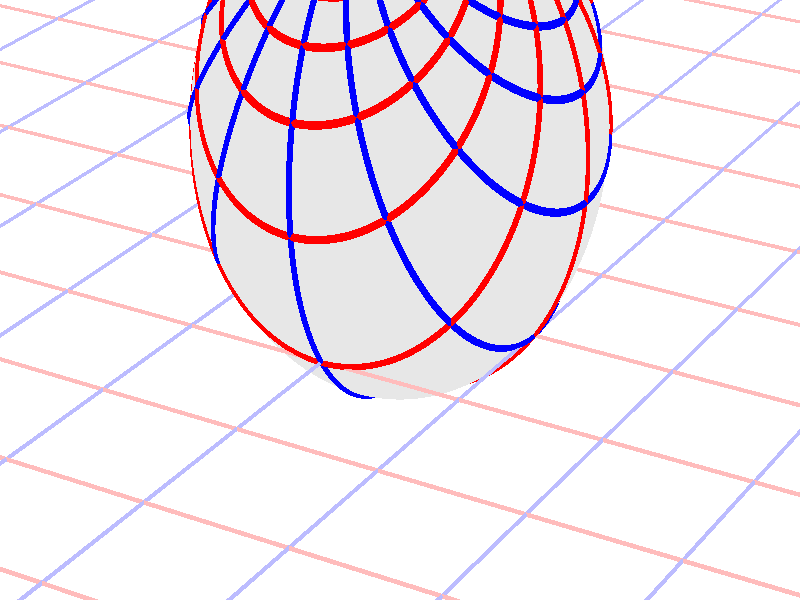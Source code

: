 #version 3.7;
global_settings{assumed_gamma 1.0}
camera{perspective location <16.275953626987476496879026, 9.396926207859083390872001, 6.840402866513374036117057> right <0.133333333333333331482962, -0.230940107675850353485814, -0.000000000000000000000000> up <-0.044429719908903583802662, -0.025651510749425152774217, 0.140953893117886280839102> direction <0.813797681349373802639491, 0.469846310392954158441370, 0.342020143325668712908083> sky <-0.296198132726023855010311, -0.171010071662834328698466, 0.939692620785908427905042> look_at <15.462155945638102139128023, 8.927079897466128954874875, 6.498382723187705600764730>}
light_source{<16.275953626987476496879026, 9.396926207859083390872001, 6.840402866513374036117057> rgb<1.0,1.0,1.0>}
background{rgb<1,1,1>}
union{object{sphere{<0.000000000000000000000000, 0.000000000000000000000000, 0.939081324378109094652700>,1.371814030324717048614502} pigment{rgbft<0.8,0.8,0.8,0.2,0.2>}}object{union{cylinder{<-50.000000000000000000000000, 50.000000000000000000000000, 0.000000000000000000000000>,<-50.000000000000000000000000, -50.000000000000000000000000, 0.000000000000000000000000>,0.010000000000000000208167}cylinder{<-49.000000000000000000000000, 50.000000000000000000000000, 0.000000000000000000000000>,<-49.000000000000000000000000, -50.000000000000000000000000, 0.000000000000000000000000>,0.010000000000000000208167}cylinder{<-48.000000000000000000000000, 50.000000000000000000000000, 0.000000000000000000000000>,<-48.000000000000000000000000, -50.000000000000000000000000, 0.000000000000000000000000>,0.010000000000000000208167}cylinder{<-47.000000000000000000000000, 50.000000000000000000000000, 0.000000000000000000000000>,<-47.000000000000000000000000, -50.000000000000000000000000, 0.000000000000000000000000>,0.010000000000000000208167}cylinder{<-46.000000000000000000000000, 50.000000000000000000000000, 0.000000000000000000000000>,<-46.000000000000000000000000, -50.000000000000000000000000, 0.000000000000000000000000>,0.010000000000000000208167}cylinder{<-45.000000000000000000000000, 50.000000000000000000000000, 0.000000000000000000000000>,<-45.000000000000000000000000, -50.000000000000000000000000, 0.000000000000000000000000>,0.010000000000000000208167}cylinder{<-44.000000000000000000000000, 50.000000000000000000000000, 0.000000000000000000000000>,<-44.000000000000000000000000, -50.000000000000000000000000, 0.000000000000000000000000>,0.010000000000000000208167}cylinder{<-43.000000000000000000000000, 50.000000000000000000000000, 0.000000000000000000000000>,<-43.000000000000000000000000, -50.000000000000000000000000, 0.000000000000000000000000>,0.010000000000000000208167}cylinder{<-42.000000000000000000000000, 50.000000000000000000000000, 0.000000000000000000000000>,<-42.000000000000000000000000, -50.000000000000000000000000, 0.000000000000000000000000>,0.010000000000000000208167}cylinder{<-41.000000000000000000000000, 50.000000000000000000000000, 0.000000000000000000000000>,<-41.000000000000000000000000, -50.000000000000000000000000, 0.000000000000000000000000>,0.010000000000000000208167}cylinder{<-40.000000000000000000000000, 50.000000000000000000000000, 0.000000000000000000000000>,<-40.000000000000000000000000, -50.000000000000000000000000, 0.000000000000000000000000>,0.010000000000000000208167}cylinder{<-39.000000000000000000000000, 50.000000000000000000000000, 0.000000000000000000000000>,<-39.000000000000000000000000, -50.000000000000000000000000, 0.000000000000000000000000>,0.010000000000000000208167}cylinder{<-38.000000000000000000000000, 50.000000000000000000000000, 0.000000000000000000000000>,<-38.000000000000000000000000, -50.000000000000000000000000, 0.000000000000000000000000>,0.010000000000000000208167}cylinder{<-37.000000000000000000000000, 50.000000000000000000000000, 0.000000000000000000000000>,<-37.000000000000000000000000, -50.000000000000000000000000, 0.000000000000000000000000>,0.010000000000000000208167}cylinder{<-36.000000000000000000000000, 50.000000000000000000000000, 0.000000000000000000000000>,<-36.000000000000000000000000, -50.000000000000000000000000, 0.000000000000000000000000>,0.010000000000000000208167}cylinder{<-35.000000000000000000000000, 50.000000000000000000000000, 0.000000000000000000000000>,<-35.000000000000000000000000, -50.000000000000000000000000, 0.000000000000000000000000>,0.010000000000000000208167}cylinder{<-34.000000000000000000000000, 50.000000000000000000000000, 0.000000000000000000000000>,<-34.000000000000000000000000, -50.000000000000000000000000, 0.000000000000000000000000>,0.010000000000000000208167}cylinder{<-33.000000000000000000000000, 50.000000000000000000000000, 0.000000000000000000000000>,<-33.000000000000000000000000, -50.000000000000000000000000, 0.000000000000000000000000>,0.010000000000000000208167}cylinder{<-32.000000000000000000000000, 50.000000000000000000000000, 0.000000000000000000000000>,<-32.000000000000000000000000, -50.000000000000000000000000, 0.000000000000000000000000>,0.010000000000000000208167}cylinder{<-31.000000000000000000000000, 50.000000000000000000000000, 0.000000000000000000000000>,<-31.000000000000000000000000, -50.000000000000000000000000, 0.000000000000000000000000>,0.010000000000000000208167}cylinder{<-30.000000000000000000000000, 50.000000000000000000000000, 0.000000000000000000000000>,<-30.000000000000000000000000, -50.000000000000000000000000, 0.000000000000000000000000>,0.010000000000000000208167}cylinder{<-29.000000000000000000000000, 50.000000000000000000000000, 0.000000000000000000000000>,<-29.000000000000000000000000, -50.000000000000000000000000, 0.000000000000000000000000>,0.010000000000000000208167}cylinder{<-28.000000000000000000000000, 50.000000000000000000000000, 0.000000000000000000000000>,<-28.000000000000000000000000, -50.000000000000000000000000, 0.000000000000000000000000>,0.010000000000000000208167}cylinder{<-27.000000000000000000000000, 50.000000000000000000000000, 0.000000000000000000000000>,<-27.000000000000000000000000, -50.000000000000000000000000, 0.000000000000000000000000>,0.010000000000000000208167}cylinder{<-26.000000000000000000000000, 50.000000000000000000000000, 0.000000000000000000000000>,<-26.000000000000000000000000, -50.000000000000000000000000, 0.000000000000000000000000>,0.010000000000000000208167}cylinder{<-25.000000000000000000000000, 50.000000000000000000000000, 0.000000000000000000000000>,<-25.000000000000000000000000, -50.000000000000000000000000, 0.000000000000000000000000>,0.010000000000000000208167}cylinder{<-24.000000000000000000000000, 50.000000000000000000000000, 0.000000000000000000000000>,<-24.000000000000000000000000, -50.000000000000000000000000, 0.000000000000000000000000>,0.010000000000000000208167}cylinder{<-23.000000000000000000000000, 50.000000000000000000000000, 0.000000000000000000000000>,<-23.000000000000000000000000, -50.000000000000000000000000, 0.000000000000000000000000>,0.010000000000000000208167}cylinder{<-22.000000000000000000000000, 50.000000000000000000000000, 0.000000000000000000000000>,<-22.000000000000000000000000, -50.000000000000000000000000, 0.000000000000000000000000>,0.010000000000000000208167}cylinder{<-21.000000000000000000000000, 50.000000000000000000000000, 0.000000000000000000000000>,<-21.000000000000000000000000, -50.000000000000000000000000, 0.000000000000000000000000>,0.010000000000000000208167}cylinder{<-20.000000000000000000000000, 50.000000000000000000000000, 0.000000000000000000000000>,<-20.000000000000000000000000, -50.000000000000000000000000, 0.000000000000000000000000>,0.010000000000000000208167}cylinder{<-19.000000000000000000000000, 50.000000000000000000000000, 0.000000000000000000000000>,<-19.000000000000000000000000, -50.000000000000000000000000, 0.000000000000000000000000>,0.010000000000000000208167}cylinder{<-18.000000000000000000000000, 50.000000000000000000000000, 0.000000000000000000000000>,<-18.000000000000000000000000, -50.000000000000000000000000, 0.000000000000000000000000>,0.010000000000000000208167}cylinder{<-17.000000000000000000000000, 50.000000000000000000000000, 0.000000000000000000000000>,<-17.000000000000000000000000, -50.000000000000000000000000, 0.000000000000000000000000>,0.010000000000000000208167}cylinder{<-16.000000000000000000000000, 50.000000000000000000000000, 0.000000000000000000000000>,<-16.000000000000000000000000, -50.000000000000000000000000, 0.000000000000000000000000>,0.010000000000000000208167}cylinder{<-15.000000000000000000000000, 50.000000000000000000000000, 0.000000000000000000000000>,<-15.000000000000000000000000, -50.000000000000000000000000, 0.000000000000000000000000>,0.010000000000000000208167}cylinder{<-14.000000000000000000000000, 50.000000000000000000000000, 0.000000000000000000000000>,<-14.000000000000000000000000, -50.000000000000000000000000, 0.000000000000000000000000>,0.010000000000000000208167}cylinder{<-13.000000000000000000000000, 50.000000000000000000000000, 0.000000000000000000000000>,<-13.000000000000000000000000, -50.000000000000000000000000, 0.000000000000000000000000>,0.010000000000000000208167}cylinder{<-12.000000000000000000000000, 50.000000000000000000000000, 0.000000000000000000000000>,<-12.000000000000000000000000, -50.000000000000000000000000, 0.000000000000000000000000>,0.010000000000000000208167}cylinder{<-11.000000000000000000000000, 50.000000000000000000000000, 0.000000000000000000000000>,<-11.000000000000000000000000, -50.000000000000000000000000, 0.000000000000000000000000>,0.010000000000000000208167}cylinder{<-10.000000000000000000000000, 50.000000000000000000000000, 0.000000000000000000000000>,<-10.000000000000000000000000, -50.000000000000000000000000, 0.000000000000000000000000>,0.010000000000000000208167}cylinder{<-9.000000000000000000000000, 50.000000000000000000000000, 0.000000000000000000000000>,<-9.000000000000000000000000, -50.000000000000000000000000, 0.000000000000000000000000>,0.010000000000000000208167}cylinder{<-8.000000000000000000000000, 50.000000000000000000000000, 0.000000000000000000000000>,<-8.000000000000000000000000, -50.000000000000000000000000, 0.000000000000000000000000>,0.010000000000000000208167}cylinder{<-7.000000000000000000000000, 50.000000000000000000000000, 0.000000000000000000000000>,<-7.000000000000000000000000, -50.000000000000000000000000, 0.000000000000000000000000>,0.010000000000000000208167}cylinder{<-6.000000000000000000000000, 50.000000000000000000000000, 0.000000000000000000000000>,<-6.000000000000000000000000, -50.000000000000000000000000, 0.000000000000000000000000>,0.010000000000000000208167}cylinder{<-5.000000000000000000000000, 50.000000000000000000000000, 0.000000000000000000000000>,<-5.000000000000000000000000, -50.000000000000000000000000, 0.000000000000000000000000>,0.010000000000000000208167}cylinder{<-4.000000000000000000000000, 50.000000000000000000000000, 0.000000000000000000000000>,<-4.000000000000000000000000, -50.000000000000000000000000, 0.000000000000000000000000>,0.010000000000000000208167}cylinder{<-3.000000000000000000000000, 50.000000000000000000000000, 0.000000000000000000000000>,<-3.000000000000000000000000, -50.000000000000000000000000, 0.000000000000000000000000>,0.010000000000000000208167}cylinder{<-2.000000000000000000000000, 50.000000000000000000000000, 0.000000000000000000000000>,<-2.000000000000000000000000, -50.000000000000000000000000, 0.000000000000000000000000>,0.010000000000000000208167}cylinder{<-1.000000000000000000000000, 50.000000000000000000000000, 0.000000000000000000000000>,<-1.000000000000000000000000, -50.000000000000000000000000, 0.000000000000000000000000>,0.010000000000000000208167}cylinder{<0.000000000000000000000000, 50.000000000000000000000000, 0.000000000000000000000000>,<0.000000000000000000000000, -50.000000000000000000000000, 0.000000000000000000000000>,0.010000000000000000208167}cylinder{<1.000000000000000000000000, 50.000000000000000000000000, 0.000000000000000000000000>,<1.000000000000000000000000, -50.000000000000000000000000, 0.000000000000000000000000>,0.010000000000000000208167}cylinder{<2.000000000000000000000000, 50.000000000000000000000000, 0.000000000000000000000000>,<2.000000000000000000000000, -50.000000000000000000000000, 0.000000000000000000000000>,0.010000000000000000208167}cylinder{<3.000000000000000000000000, 50.000000000000000000000000, 0.000000000000000000000000>,<3.000000000000000000000000, -50.000000000000000000000000, 0.000000000000000000000000>,0.010000000000000000208167}cylinder{<4.000000000000000000000000, 50.000000000000000000000000, 0.000000000000000000000000>,<4.000000000000000000000000, -50.000000000000000000000000, 0.000000000000000000000000>,0.010000000000000000208167}cylinder{<5.000000000000000000000000, 50.000000000000000000000000, 0.000000000000000000000000>,<5.000000000000000000000000, -50.000000000000000000000000, 0.000000000000000000000000>,0.010000000000000000208167}cylinder{<6.000000000000000000000000, 50.000000000000000000000000, 0.000000000000000000000000>,<6.000000000000000000000000, -50.000000000000000000000000, 0.000000000000000000000000>,0.010000000000000000208167}cylinder{<7.000000000000000000000000, 50.000000000000000000000000, 0.000000000000000000000000>,<7.000000000000000000000000, -50.000000000000000000000000, 0.000000000000000000000000>,0.010000000000000000208167}cylinder{<8.000000000000000000000000, 50.000000000000000000000000, 0.000000000000000000000000>,<8.000000000000000000000000, -50.000000000000000000000000, 0.000000000000000000000000>,0.010000000000000000208167}cylinder{<9.000000000000000000000000, 50.000000000000000000000000, 0.000000000000000000000000>,<9.000000000000000000000000, -50.000000000000000000000000, 0.000000000000000000000000>,0.010000000000000000208167}cylinder{<10.000000000000000000000000, 50.000000000000000000000000, 0.000000000000000000000000>,<10.000000000000000000000000, -50.000000000000000000000000, 0.000000000000000000000000>,0.010000000000000000208167}cylinder{<11.000000000000000000000000, 50.000000000000000000000000, 0.000000000000000000000000>,<11.000000000000000000000000, -50.000000000000000000000000, 0.000000000000000000000000>,0.010000000000000000208167}cylinder{<12.000000000000000000000000, 50.000000000000000000000000, 0.000000000000000000000000>,<12.000000000000000000000000, -50.000000000000000000000000, 0.000000000000000000000000>,0.010000000000000000208167}cylinder{<13.000000000000000000000000, 50.000000000000000000000000, 0.000000000000000000000000>,<13.000000000000000000000000, -50.000000000000000000000000, 0.000000000000000000000000>,0.010000000000000000208167}cylinder{<14.000000000000000000000000, 50.000000000000000000000000, 0.000000000000000000000000>,<14.000000000000000000000000, -50.000000000000000000000000, 0.000000000000000000000000>,0.010000000000000000208167}cylinder{<15.000000000000000000000000, 50.000000000000000000000000, 0.000000000000000000000000>,<15.000000000000000000000000, -50.000000000000000000000000, 0.000000000000000000000000>,0.010000000000000000208167}cylinder{<16.000000000000000000000000, 50.000000000000000000000000, 0.000000000000000000000000>,<16.000000000000000000000000, -50.000000000000000000000000, 0.000000000000000000000000>,0.010000000000000000208167}cylinder{<17.000000000000000000000000, 50.000000000000000000000000, 0.000000000000000000000000>,<17.000000000000000000000000, -50.000000000000000000000000, 0.000000000000000000000000>,0.010000000000000000208167}cylinder{<18.000000000000000000000000, 50.000000000000000000000000, 0.000000000000000000000000>,<18.000000000000000000000000, -50.000000000000000000000000, 0.000000000000000000000000>,0.010000000000000000208167}cylinder{<19.000000000000000000000000, 50.000000000000000000000000, 0.000000000000000000000000>,<19.000000000000000000000000, -50.000000000000000000000000, 0.000000000000000000000000>,0.010000000000000000208167}cylinder{<20.000000000000000000000000, 50.000000000000000000000000, 0.000000000000000000000000>,<20.000000000000000000000000, -50.000000000000000000000000, 0.000000000000000000000000>,0.010000000000000000208167}cylinder{<21.000000000000000000000000, 50.000000000000000000000000, 0.000000000000000000000000>,<21.000000000000000000000000, -50.000000000000000000000000, 0.000000000000000000000000>,0.010000000000000000208167}cylinder{<22.000000000000000000000000, 50.000000000000000000000000, 0.000000000000000000000000>,<22.000000000000000000000000, -50.000000000000000000000000, 0.000000000000000000000000>,0.010000000000000000208167}cylinder{<23.000000000000000000000000, 50.000000000000000000000000, 0.000000000000000000000000>,<23.000000000000000000000000, -50.000000000000000000000000, 0.000000000000000000000000>,0.010000000000000000208167}cylinder{<24.000000000000000000000000, 50.000000000000000000000000, 0.000000000000000000000000>,<24.000000000000000000000000, -50.000000000000000000000000, 0.000000000000000000000000>,0.010000000000000000208167}cylinder{<25.000000000000000000000000, 50.000000000000000000000000, 0.000000000000000000000000>,<25.000000000000000000000000, -50.000000000000000000000000, 0.000000000000000000000000>,0.010000000000000000208167}cylinder{<26.000000000000000000000000, 50.000000000000000000000000, 0.000000000000000000000000>,<26.000000000000000000000000, -50.000000000000000000000000, 0.000000000000000000000000>,0.010000000000000000208167}cylinder{<27.000000000000000000000000, 50.000000000000000000000000, 0.000000000000000000000000>,<27.000000000000000000000000, -50.000000000000000000000000, 0.000000000000000000000000>,0.010000000000000000208167}cylinder{<28.000000000000000000000000, 50.000000000000000000000000, 0.000000000000000000000000>,<28.000000000000000000000000, -50.000000000000000000000000, 0.000000000000000000000000>,0.010000000000000000208167}cylinder{<29.000000000000000000000000, 50.000000000000000000000000, 0.000000000000000000000000>,<29.000000000000000000000000, -50.000000000000000000000000, 0.000000000000000000000000>,0.010000000000000000208167}cylinder{<30.000000000000000000000000, 50.000000000000000000000000, 0.000000000000000000000000>,<30.000000000000000000000000, -50.000000000000000000000000, 0.000000000000000000000000>,0.010000000000000000208167}cylinder{<31.000000000000000000000000, 50.000000000000000000000000, 0.000000000000000000000000>,<31.000000000000000000000000, -50.000000000000000000000000, 0.000000000000000000000000>,0.010000000000000000208167}cylinder{<32.000000000000000000000000, 50.000000000000000000000000, 0.000000000000000000000000>,<32.000000000000000000000000, -50.000000000000000000000000, 0.000000000000000000000000>,0.010000000000000000208167}cylinder{<33.000000000000000000000000, 50.000000000000000000000000, 0.000000000000000000000000>,<33.000000000000000000000000, -50.000000000000000000000000, 0.000000000000000000000000>,0.010000000000000000208167}cylinder{<34.000000000000000000000000, 50.000000000000000000000000, 0.000000000000000000000000>,<34.000000000000000000000000, -50.000000000000000000000000, 0.000000000000000000000000>,0.010000000000000000208167}cylinder{<35.000000000000000000000000, 50.000000000000000000000000, 0.000000000000000000000000>,<35.000000000000000000000000, -50.000000000000000000000000, 0.000000000000000000000000>,0.010000000000000000208167}cylinder{<36.000000000000000000000000, 50.000000000000000000000000, 0.000000000000000000000000>,<36.000000000000000000000000, -50.000000000000000000000000, 0.000000000000000000000000>,0.010000000000000000208167}cylinder{<37.000000000000000000000000, 50.000000000000000000000000, 0.000000000000000000000000>,<37.000000000000000000000000, -50.000000000000000000000000, 0.000000000000000000000000>,0.010000000000000000208167}cylinder{<38.000000000000000000000000, 50.000000000000000000000000, 0.000000000000000000000000>,<38.000000000000000000000000, -50.000000000000000000000000, 0.000000000000000000000000>,0.010000000000000000208167}cylinder{<39.000000000000000000000000, 50.000000000000000000000000, 0.000000000000000000000000>,<39.000000000000000000000000, -50.000000000000000000000000, 0.000000000000000000000000>,0.010000000000000000208167}cylinder{<40.000000000000000000000000, 50.000000000000000000000000, 0.000000000000000000000000>,<40.000000000000000000000000, -50.000000000000000000000000, 0.000000000000000000000000>,0.010000000000000000208167}cylinder{<41.000000000000000000000000, 50.000000000000000000000000, 0.000000000000000000000000>,<41.000000000000000000000000, -50.000000000000000000000000, 0.000000000000000000000000>,0.010000000000000000208167}cylinder{<42.000000000000000000000000, 50.000000000000000000000000, 0.000000000000000000000000>,<42.000000000000000000000000, -50.000000000000000000000000, 0.000000000000000000000000>,0.010000000000000000208167}cylinder{<43.000000000000000000000000, 50.000000000000000000000000, 0.000000000000000000000000>,<43.000000000000000000000000, -50.000000000000000000000000, 0.000000000000000000000000>,0.010000000000000000208167}cylinder{<44.000000000000000000000000, 50.000000000000000000000000, 0.000000000000000000000000>,<44.000000000000000000000000, -50.000000000000000000000000, 0.000000000000000000000000>,0.010000000000000000208167}cylinder{<45.000000000000000000000000, 50.000000000000000000000000, 0.000000000000000000000000>,<45.000000000000000000000000, -50.000000000000000000000000, 0.000000000000000000000000>,0.010000000000000000208167}cylinder{<46.000000000000000000000000, 50.000000000000000000000000, 0.000000000000000000000000>,<46.000000000000000000000000, -50.000000000000000000000000, 0.000000000000000000000000>,0.010000000000000000208167}cylinder{<47.000000000000000000000000, 50.000000000000000000000000, 0.000000000000000000000000>,<47.000000000000000000000000, -50.000000000000000000000000, 0.000000000000000000000000>,0.010000000000000000208167}cylinder{<48.000000000000000000000000, 50.000000000000000000000000, 0.000000000000000000000000>,<48.000000000000000000000000, -50.000000000000000000000000, 0.000000000000000000000000>,0.010000000000000000208167}cylinder{<49.000000000000000000000000, 50.000000000000000000000000, 0.000000000000000000000000>,<49.000000000000000000000000, -50.000000000000000000000000, 0.000000000000000000000000>,0.010000000000000000208167}cylinder{<50.000000000000000000000000, 50.000000000000000000000000, 0.000000000000000000000000>,<50.000000000000000000000000, -50.000000000000000000000000, 0.000000000000000000000000>,0.010000000000000000208167}} pigment{rgb<1.0,0.5,0.5>}}object{union{cylinder{<50.000000000000000000000000, -50.000000000000000000000000, 0.000000000000000000000000>,<-50.000000000000000000000000, -50.000000000000000000000000, 0.000000000000000000000000>,0.010000000000000000208167}cylinder{<50.000000000000000000000000, -49.000000000000000000000000, 0.000000000000000000000000>,<-50.000000000000000000000000, -49.000000000000000000000000, 0.000000000000000000000000>,0.010000000000000000208167}cylinder{<50.000000000000000000000000, -48.000000000000000000000000, 0.000000000000000000000000>,<-50.000000000000000000000000, -48.000000000000000000000000, 0.000000000000000000000000>,0.010000000000000000208167}cylinder{<50.000000000000000000000000, -47.000000000000000000000000, 0.000000000000000000000000>,<-50.000000000000000000000000, -47.000000000000000000000000, 0.000000000000000000000000>,0.010000000000000000208167}cylinder{<50.000000000000000000000000, -46.000000000000000000000000, 0.000000000000000000000000>,<-50.000000000000000000000000, -46.000000000000000000000000, 0.000000000000000000000000>,0.010000000000000000208167}cylinder{<50.000000000000000000000000, -45.000000000000000000000000, 0.000000000000000000000000>,<-50.000000000000000000000000, -45.000000000000000000000000, 0.000000000000000000000000>,0.010000000000000000208167}cylinder{<50.000000000000000000000000, -44.000000000000000000000000, 0.000000000000000000000000>,<-50.000000000000000000000000, -44.000000000000000000000000, 0.000000000000000000000000>,0.010000000000000000208167}cylinder{<50.000000000000000000000000, -43.000000000000000000000000, 0.000000000000000000000000>,<-50.000000000000000000000000, -43.000000000000000000000000, 0.000000000000000000000000>,0.010000000000000000208167}cylinder{<50.000000000000000000000000, -42.000000000000000000000000, 0.000000000000000000000000>,<-50.000000000000000000000000, -42.000000000000000000000000, 0.000000000000000000000000>,0.010000000000000000208167}cylinder{<50.000000000000000000000000, -41.000000000000000000000000, 0.000000000000000000000000>,<-50.000000000000000000000000, -41.000000000000000000000000, 0.000000000000000000000000>,0.010000000000000000208167}cylinder{<50.000000000000000000000000, -40.000000000000000000000000, 0.000000000000000000000000>,<-50.000000000000000000000000, -40.000000000000000000000000, 0.000000000000000000000000>,0.010000000000000000208167}cylinder{<50.000000000000000000000000, -39.000000000000000000000000, 0.000000000000000000000000>,<-50.000000000000000000000000, -39.000000000000000000000000, 0.000000000000000000000000>,0.010000000000000000208167}cylinder{<50.000000000000000000000000, -38.000000000000000000000000, 0.000000000000000000000000>,<-50.000000000000000000000000, -38.000000000000000000000000, 0.000000000000000000000000>,0.010000000000000000208167}cylinder{<50.000000000000000000000000, -37.000000000000000000000000, 0.000000000000000000000000>,<-50.000000000000000000000000, -37.000000000000000000000000, 0.000000000000000000000000>,0.010000000000000000208167}cylinder{<50.000000000000000000000000, -36.000000000000000000000000, 0.000000000000000000000000>,<-50.000000000000000000000000, -36.000000000000000000000000, 0.000000000000000000000000>,0.010000000000000000208167}cylinder{<50.000000000000000000000000, -35.000000000000000000000000, 0.000000000000000000000000>,<-50.000000000000000000000000, -35.000000000000000000000000, 0.000000000000000000000000>,0.010000000000000000208167}cylinder{<50.000000000000000000000000, -34.000000000000000000000000, 0.000000000000000000000000>,<-50.000000000000000000000000, -34.000000000000000000000000, 0.000000000000000000000000>,0.010000000000000000208167}cylinder{<50.000000000000000000000000, -33.000000000000000000000000, 0.000000000000000000000000>,<-50.000000000000000000000000, -33.000000000000000000000000, 0.000000000000000000000000>,0.010000000000000000208167}cylinder{<50.000000000000000000000000, -32.000000000000000000000000, 0.000000000000000000000000>,<-50.000000000000000000000000, -32.000000000000000000000000, 0.000000000000000000000000>,0.010000000000000000208167}cylinder{<50.000000000000000000000000, -31.000000000000000000000000, 0.000000000000000000000000>,<-50.000000000000000000000000, -31.000000000000000000000000, 0.000000000000000000000000>,0.010000000000000000208167}cylinder{<50.000000000000000000000000, -30.000000000000000000000000, 0.000000000000000000000000>,<-50.000000000000000000000000, -30.000000000000000000000000, 0.000000000000000000000000>,0.010000000000000000208167}cylinder{<50.000000000000000000000000, -29.000000000000000000000000, 0.000000000000000000000000>,<-50.000000000000000000000000, -29.000000000000000000000000, 0.000000000000000000000000>,0.010000000000000000208167}cylinder{<50.000000000000000000000000, -28.000000000000000000000000, 0.000000000000000000000000>,<-50.000000000000000000000000, -28.000000000000000000000000, 0.000000000000000000000000>,0.010000000000000000208167}cylinder{<50.000000000000000000000000, -27.000000000000000000000000, 0.000000000000000000000000>,<-50.000000000000000000000000, -27.000000000000000000000000, 0.000000000000000000000000>,0.010000000000000000208167}cylinder{<50.000000000000000000000000, -26.000000000000000000000000, 0.000000000000000000000000>,<-50.000000000000000000000000, -26.000000000000000000000000, 0.000000000000000000000000>,0.010000000000000000208167}cylinder{<50.000000000000000000000000, -25.000000000000000000000000, 0.000000000000000000000000>,<-50.000000000000000000000000, -25.000000000000000000000000, 0.000000000000000000000000>,0.010000000000000000208167}cylinder{<50.000000000000000000000000, -24.000000000000000000000000, 0.000000000000000000000000>,<-50.000000000000000000000000, -24.000000000000000000000000, 0.000000000000000000000000>,0.010000000000000000208167}cylinder{<50.000000000000000000000000, -23.000000000000000000000000, 0.000000000000000000000000>,<-50.000000000000000000000000, -23.000000000000000000000000, 0.000000000000000000000000>,0.010000000000000000208167}cylinder{<50.000000000000000000000000, -22.000000000000000000000000, 0.000000000000000000000000>,<-50.000000000000000000000000, -22.000000000000000000000000, 0.000000000000000000000000>,0.010000000000000000208167}cylinder{<50.000000000000000000000000, -21.000000000000000000000000, 0.000000000000000000000000>,<-50.000000000000000000000000, -21.000000000000000000000000, 0.000000000000000000000000>,0.010000000000000000208167}cylinder{<50.000000000000000000000000, -20.000000000000000000000000, 0.000000000000000000000000>,<-50.000000000000000000000000, -20.000000000000000000000000, 0.000000000000000000000000>,0.010000000000000000208167}cylinder{<50.000000000000000000000000, -19.000000000000000000000000, 0.000000000000000000000000>,<-50.000000000000000000000000, -19.000000000000000000000000, 0.000000000000000000000000>,0.010000000000000000208167}cylinder{<50.000000000000000000000000, -18.000000000000000000000000, 0.000000000000000000000000>,<-50.000000000000000000000000, -18.000000000000000000000000, 0.000000000000000000000000>,0.010000000000000000208167}cylinder{<50.000000000000000000000000, -17.000000000000000000000000, 0.000000000000000000000000>,<-50.000000000000000000000000, -17.000000000000000000000000, 0.000000000000000000000000>,0.010000000000000000208167}cylinder{<50.000000000000000000000000, -16.000000000000000000000000, 0.000000000000000000000000>,<-50.000000000000000000000000, -16.000000000000000000000000, 0.000000000000000000000000>,0.010000000000000000208167}cylinder{<50.000000000000000000000000, -15.000000000000000000000000, 0.000000000000000000000000>,<-50.000000000000000000000000, -15.000000000000000000000000, 0.000000000000000000000000>,0.010000000000000000208167}cylinder{<50.000000000000000000000000, -14.000000000000000000000000, 0.000000000000000000000000>,<-50.000000000000000000000000, -14.000000000000000000000000, 0.000000000000000000000000>,0.010000000000000000208167}cylinder{<50.000000000000000000000000, -13.000000000000000000000000, 0.000000000000000000000000>,<-50.000000000000000000000000, -13.000000000000000000000000, 0.000000000000000000000000>,0.010000000000000000208167}cylinder{<50.000000000000000000000000, -12.000000000000000000000000, 0.000000000000000000000000>,<-50.000000000000000000000000, -12.000000000000000000000000, 0.000000000000000000000000>,0.010000000000000000208167}cylinder{<50.000000000000000000000000, -11.000000000000000000000000, 0.000000000000000000000000>,<-50.000000000000000000000000, -11.000000000000000000000000, 0.000000000000000000000000>,0.010000000000000000208167}cylinder{<50.000000000000000000000000, -10.000000000000000000000000, 0.000000000000000000000000>,<-50.000000000000000000000000, -10.000000000000000000000000, 0.000000000000000000000000>,0.010000000000000000208167}cylinder{<50.000000000000000000000000, -9.000000000000000000000000, 0.000000000000000000000000>,<-50.000000000000000000000000, -9.000000000000000000000000, 0.000000000000000000000000>,0.010000000000000000208167}cylinder{<50.000000000000000000000000, -8.000000000000000000000000, 0.000000000000000000000000>,<-50.000000000000000000000000, -8.000000000000000000000000, 0.000000000000000000000000>,0.010000000000000000208167}cylinder{<50.000000000000000000000000, -7.000000000000000000000000, 0.000000000000000000000000>,<-50.000000000000000000000000, -7.000000000000000000000000, 0.000000000000000000000000>,0.010000000000000000208167}cylinder{<50.000000000000000000000000, -6.000000000000000000000000, 0.000000000000000000000000>,<-50.000000000000000000000000, -6.000000000000000000000000, 0.000000000000000000000000>,0.010000000000000000208167}cylinder{<50.000000000000000000000000, -5.000000000000000000000000, 0.000000000000000000000000>,<-50.000000000000000000000000, -5.000000000000000000000000, 0.000000000000000000000000>,0.010000000000000000208167}cylinder{<50.000000000000000000000000, -4.000000000000000000000000, 0.000000000000000000000000>,<-50.000000000000000000000000, -4.000000000000000000000000, 0.000000000000000000000000>,0.010000000000000000208167}cylinder{<50.000000000000000000000000, -3.000000000000000000000000, 0.000000000000000000000000>,<-50.000000000000000000000000, -3.000000000000000000000000, 0.000000000000000000000000>,0.010000000000000000208167}cylinder{<50.000000000000000000000000, -2.000000000000000000000000, 0.000000000000000000000000>,<-50.000000000000000000000000, -2.000000000000000000000000, 0.000000000000000000000000>,0.010000000000000000208167}cylinder{<50.000000000000000000000000, -1.000000000000000000000000, 0.000000000000000000000000>,<-50.000000000000000000000000, -1.000000000000000000000000, 0.000000000000000000000000>,0.010000000000000000208167}cylinder{<50.000000000000000000000000, 0.000000000000000000000000, 0.000000000000000000000000>,<-50.000000000000000000000000, 0.000000000000000000000000, 0.000000000000000000000000>,0.010000000000000000208167}cylinder{<50.000000000000000000000000, 1.000000000000000000000000, 0.000000000000000000000000>,<-50.000000000000000000000000, 1.000000000000000000000000, 0.000000000000000000000000>,0.010000000000000000208167}cylinder{<50.000000000000000000000000, 2.000000000000000000000000, 0.000000000000000000000000>,<-50.000000000000000000000000, 2.000000000000000000000000, 0.000000000000000000000000>,0.010000000000000000208167}cylinder{<50.000000000000000000000000, 3.000000000000000000000000, 0.000000000000000000000000>,<-50.000000000000000000000000, 3.000000000000000000000000, 0.000000000000000000000000>,0.010000000000000000208167}cylinder{<50.000000000000000000000000, 4.000000000000000000000000, 0.000000000000000000000000>,<-50.000000000000000000000000, 4.000000000000000000000000, 0.000000000000000000000000>,0.010000000000000000208167}cylinder{<50.000000000000000000000000, 5.000000000000000000000000, 0.000000000000000000000000>,<-50.000000000000000000000000, 5.000000000000000000000000, 0.000000000000000000000000>,0.010000000000000000208167}cylinder{<50.000000000000000000000000, 6.000000000000000000000000, 0.000000000000000000000000>,<-50.000000000000000000000000, 6.000000000000000000000000, 0.000000000000000000000000>,0.010000000000000000208167}cylinder{<50.000000000000000000000000, 7.000000000000000000000000, 0.000000000000000000000000>,<-50.000000000000000000000000, 7.000000000000000000000000, 0.000000000000000000000000>,0.010000000000000000208167}cylinder{<50.000000000000000000000000, 8.000000000000000000000000, 0.000000000000000000000000>,<-50.000000000000000000000000, 8.000000000000000000000000, 0.000000000000000000000000>,0.010000000000000000208167}cylinder{<50.000000000000000000000000, 9.000000000000000000000000, 0.000000000000000000000000>,<-50.000000000000000000000000, 9.000000000000000000000000, 0.000000000000000000000000>,0.010000000000000000208167}cylinder{<50.000000000000000000000000, 10.000000000000000000000000, 0.000000000000000000000000>,<-50.000000000000000000000000, 10.000000000000000000000000, 0.000000000000000000000000>,0.010000000000000000208167}cylinder{<50.000000000000000000000000, 11.000000000000000000000000, 0.000000000000000000000000>,<-50.000000000000000000000000, 11.000000000000000000000000, 0.000000000000000000000000>,0.010000000000000000208167}cylinder{<50.000000000000000000000000, 12.000000000000000000000000, 0.000000000000000000000000>,<-50.000000000000000000000000, 12.000000000000000000000000, 0.000000000000000000000000>,0.010000000000000000208167}cylinder{<50.000000000000000000000000, 13.000000000000000000000000, 0.000000000000000000000000>,<-50.000000000000000000000000, 13.000000000000000000000000, 0.000000000000000000000000>,0.010000000000000000208167}cylinder{<50.000000000000000000000000, 14.000000000000000000000000, 0.000000000000000000000000>,<-50.000000000000000000000000, 14.000000000000000000000000, 0.000000000000000000000000>,0.010000000000000000208167}cylinder{<50.000000000000000000000000, 15.000000000000000000000000, 0.000000000000000000000000>,<-50.000000000000000000000000, 15.000000000000000000000000, 0.000000000000000000000000>,0.010000000000000000208167}cylinder{<50.000000000000000000000000, 16.000000000000000000000000, 0.000000000000000000000000>,<-50.000000000000000000000000, 16.000000000000000000000000, 0.000000000000000000000000>,0.010000000000000000208167}cylinder{<50.000000000000000000000000, 17.000000000000000000000000, 0.000000000000000000000000>,<-50.000000000000000000000000, 17.000000000000000000000000, 0.000000000000000000000000>,0.010000000000000000208167}cylinder{<50.000000000000000000000000, 18.000000000000000000000000, 0.000000000000000000000000>,<-50.000000000000000000000000, 18.000000000000000000000000, 0.000000000000000000000000>,0.010000000000000000208167}cylinder{<50.000000000000000000000000, 19.000000000000000000000000, 0.000000000000000000000000>,<-50.000000000000000000000000, 19.000000000000000000000000, 0.000000000000000000000000>,0.010000000000000000208167}cylinder{<50.000000000000000000000000, 20.000000000000000000000000, 0.000000000000000000000000>,<-50.000000000000000000000000, 20.000000000000000000000000, 0.000000000000000000000000>,0.010000000000000000208167}cylinder{<50.000000000000000000000000, 21.000000000000000000000000, 0.000000000000000000000000>,<-50.000000000000000000000000, 21.000000000000000000000000, 0.000000000000000000000000>,0.010000000000000000208167}cylinder{<50.000000000000000000000000, 22.000000000000000000000000, 0.000000000000000000000000>,<-50.000000000000000000000000, 22.000000000000000000000000, 0.000000000000000000000000>,0.010000000000000000208167}cylinder{<50.000000000000000000000000, 23.000000000000000000000000, 0.000000000000000000000000>,<-50.000000000000000000000000, 23.000000000000000000000000, 0.000000000000000000000000>,0.010000000000000000208167}cylinder{<50.000000000000000000000000, 24.000000000000000000000000, 0.000000000000000000000000>,<-50.000000000000000000000000, 24.000000000000000000000000, 0.000000000000000000000000>,0.010000000000000000208167}cylinder{<50.000000000000000000000000, 25.000000000000000000000000, 0.000000000000000000000000>,<-50.000000000000000000000000, 25.000000000000000000000000, 0.000000000000000000000000>,0.010000000000000000208167}cylinder{<50.000000000000000000000000, 26.000000000000000000000000, 0.000000000000000000000000>,<-50.000000000000000000000000, 26.000000000000000000000000, 0.000000000000000000000000>,0.010000000000000000208167}cylinder{<50.000000000000000000000000, 27.000000000000000000000000, 0.000000000000000000000000>,<-50.000000000000000000000000, 27.000000000000000000000000, 0.000000000000000000000000>,0.010000000000000000208167}cylinder{<50.000000000000000000000000, 28.000000000000000000000000, 0.000000000000000000000000>,<-50.000000000000000000000000, 28.000000000000000000000000, 0.000000000000000000000000>,0.010000000000000000208167}cylinder{<50.000000000000000000000000, 29.000000000000000000000000, 0.000000000000000000000000>,<-50.000000000000000000000000, 29.000000000000000000000000, 0.000000000000000000000000>,0.010000000000000000208167}cylinder{<50.000000000000000000000000, 30.000000000000000000000000, 0.000000000000000000000000>,<-50.000000000000000000000000, 30.000000000000000000000000, 0.000000000000000000000000>,0.010000000000000000208167}cylinder{<50.000000000000000000000000, 31.000000000000000000000000, 0.000000000000000000000000>,<-50.000000000000000000000000, 31.000000000000000000000000, 0.000000000000000000000000>,0.010000000000000000208167}cylinder{<50.000000000000000000000000, 32.000000000000000000000000, 0.000000000000000000000000>,<-50.000000000000000000000000, 32.000000000000000000000000, 0.000000000000000000000000>,0.010000000000000000208167}cylinder{<50.000000000000000000000000, 33.000000000000000000000000, 0.000000000000000000000000>,<-50.000000000000000000000000, 33.000000000000000000000000, 0.000000000000000000000000>,0.010000000000000000208167}cylinder{<50.000000000000000000000000, 34.000000000000000000000000, 0.000000000000000000000000>,<-50.000000000000000000000000, 34.000000000000000000000000, 0.000000000000000000000000>,0.010000000000000000208167}cylinder{<50.000000000000000000000000, 35.000000000000000000000000, 0.000000000000000000000000>,<-50.000000000000000000000000, 35.000000000000000000000000, 0.000000000000000000000000>,0.010000000000000000208167}cylinder{<50.000000000000000000000000, 36.000000000000000000000000, 0.000000000000000000000000>,<-50.000000000000000000000000, 36.000000000000000000000000, 0.000000000000000000000000>,0.010000000000000000208167}cylinder{<50.000000000000000000000000, 37.000000000000000000000000, 0.000000000000000000000000>,<-50.000000000000000000000000, 37.000000000000000000000000, 0.000000000000000000000000>,0.010000000000000000208167}cylinder{<50.000000000000000000000000, 38.000000000000000000000000, 0.000000000000000000000000>,<-50.000000000000000000000000, 38.000000000000000000000000, 0.000000000000000000000000>,0.010000000000000000208167}cylinder{<50.000000000000000000000000, 39.000000000000000000000000, 0.000000000000000000000000>,<-50.000000000000000000000000, 39.000000000000000000000000, 0.000000000000000000000000>,0.010000000000000000208167}cylinder{<50.000000000000000000000000, 40.000000000000000000000000, 0.000000000000000000000000>,<-50.000000000000000000000000, 40.000000000000000000000000, 0.000000000000000000000000>,0.010000000000000000208167}cylinder{<50.000000000000000000000000, 41.000000000000000000000000, 0.000000000000000000000000>,<-50.000000000000000000000000, 41.000000000000000000000000, 0.000000000000000000000000>,0.010000000000000000208167}cylinder{<50.000000000000000000000000, 42.000000000000000000000000, 0.000000000000000000000000>,<-50.000000000000000000000000, 42.000000000000000000000000, 0.000000000000000000000000>,0.010000000000000000208167}cylinder{<50.000000000000000000000000, 43.000000000000000000000000, 0.000000000000000000000000>,<-50.000000000000000000000000, 43.000000000000000000000000, 0.000000000000000000000000>,0.010000000000000000208167}cylinder{<50.000000000000000000000000, 44.000000000000000000000000, 0.000000000000000000000000>,<-50.000000000000000000000000, 44.000000000000000000000000, 0.000000000000000000000000>,0.010000000000000000208167}cylinder{<50.000000000000000000000000, 45.000000000000000000000000, 0.000000000000000000000000>,<-50.000000000000000000000000, 45.000000000000000000000000, 0.000000000000000000000000>,0.010000000000000000208167}cylinder{<50.000000000000000000000000, 46.000000000000000000000000, 0.000000000000000000000000>,<-50.000000000000000000000000, 46.000000000000000000000000, 0.000000000000000000000000>,0.010000000000000000208167}cylinder{<50.000000000000000000000000, 47.000000000000000000000000, 0.000000000000000000000000>,<-50.000000000000000000000000, 47.000000000000000000000000, 0.000000000000000000000000>,0.010000000000000000208167}cylinder{<50.000000000000000000000000, 48.000000000000000000000000, 0.000000000000000000000000>,<-50.000000000000000000000000, 48.000000000000000000000000, 0.000000000000000000000000>,0.010000000000000000208167}cylinder{<50.000000000000000000000000, 49.000000000000000000000000, 0.000000000000000000000000>,<-50.000000000000000000000000, 49.000000000000000000000000, 0.000000000000000000000000>,0.010000000000000000208167}cylinder{<50.000000000000000000000000, 50.000000000000000000000000, 0.000000000000000000000000>,<-50.000000000000000000000000, 50.000000000000000000000000, 0.000000000000000000000000>,0.010000000000000000208167}} pigment{rgb<0.5,0.5,1.0>}}sphere{<0.000000000000000000000000, 0.000000000000000000000000, 2.310895354702825699177993>,0.050000000000000002775558}object{union{object{torus{0.063334764953761335526394,0.020000000000000000416334} matrix <0.998933660579949367352981, -0.000000000000000000000000, 0.046168623115081505736690, 0.046168623115081505736690, 0.000000000000000000000000, -0.998933660579949367352981, 0.000000000000000000000000, 1.000000000000000000000000, 0.000000000000000000000000, -0.063267228597248870158865, 0.000000000000000000000000, 2.307971275809260092160002>}object{torus{0.064624471334212313378131,0.020000000000000000416334} matrix <0.998889765594603296072762, -0.000000000000000000000000, 0.047108769781841926260757, 0.047108769781841926260757, 0.000000000000000000000000, -0.998889765594603296072762, 0.000000000000000000000000, 1.000000000000000000000000, 0.000000000000000000000000, -0.064552723022732017010838, 0.000000000000000000000000, 2.307850975360382417278515>}object{torus{0.065967732830638295404846,0.020000000000000000416334} matrix <0.998843105037053424766214, -0.000000000000000000000000, 0.048087956079856962465779, 0.048087956079856962465779, 0.000000000000000000000000, -0.998843105037053424766214, 0.000000000000000000000000, 1.000000000000000000000000, 0.000000000000000000000000, -0.065891415092945423981341, 0.000000000000000000000000, 2.307723101264473886118367>}object{torus{0.067367951859043456730447,0.020000000000000000416334} matrix <0.998793441755108979407396, -0.000000000000000000000000, 0.049108662239811695648939, 0.049108662239811695648939, 0.000000000000000000000000, -0.998793441755108979407396, 0.000000000000000000000000, 1.000000000000000000000000, 0.000000000000000000000000, -0.067286668501380028639680, 0.000000000000000000000000, 2.307587004710172973176441>}object{torus{0.068828824908526181625135,0.020000000000000000416334} matrix <0.998740512637543931262485, -0.000000000000000000000000, 0.050173582854885136195211, 0.050173582854885136195211, 0.000000000000000000000000, -0.998740512637543931262485, 0.000000000000000000000000, 1.000000000000000000000000, 0.000000000000000000000000, -0.068742135873345086571895, 0.000000000000000000000000, 2.307441965953487716944892>}object{torus{0.070354374970788988163939,0.020000000000000000416334} matrix <0.998684025129217611826959, -0.000000000000000000000000, 0.051285650543835853421015, 0.051285650543835853421015, 0.000000000000000000000000, -0.998684025129217611826959, 0.000000000000000000000000, 1.000000000000000000000000, 0.000000000000000000000000, -0.070261790381305644359600, 0.000000000000000000000000, 2.307287184813848757158894>}object{torus{0.071948988351792766970938,0.020000000000000000416334} matrix <0.998623653191560767261592, -0.000000000000000000000000, 0.052448062751084295607384, 0.052448062751084295607384, 0.000000000000000000000000, -0.998623653191560767261592, 0.000000000000000000000000, 1.000000000000000000000000, 0.000000000000000000000000, -0.071849961591251204628961, 0.000000000000000000000000, 2.307121769646049980195812>}object{torus{0.073617456570401709758933,0.020000000000000000416334} matrix <0.998559032597563733801849, -0.000000000000000000000000, 0.053664312329684563107612, 0.053664312329684563107612, 0.000000000000000000000000, -0.998559032597563733801849, 0.000000000000000000000000, 1.000000000000000000000000, 0.000000000000000000000000, -0.073511376215390694666141, 0.000000000000000000000000, 2.306944724521658329763341>}object{torus{0.075365024184113948990671,0.020000000000000000416334} matrix <0.998489755444822435492824, -0.000000000000000000000000, 0.054938222320518544095069, 0.054938222320518544095069, 0.000000000000000000000000, -0.998489755444822435492824, 0.000000000000000000000000, 1.000000000000000000000000, 0.000000000000000000000000, -0.075251204566648105531712, 0.000000000000000000000000, 2.306754934248814947750361>}object{torus{0.077197443539473678542073,0.020000000000000000416334} matrix <0.998415363713848424964681, -0.000000000000000000000000, 0.056273985998360885607550, 0.056273985998360885607550, 0.000000000000000000000000, -0.998415363713848424964681, 0.000000000000000000000000, 1.000000000000000000000000, 0.000000000000000000000000, -0.077075113669143671679684, 0.000000000000000000000000, 2.306551146845658983863814>}object{torus{0.079121037646436673251849,0.020000000000000000416334} matrix <0.998335341706757861679478, -0.000000000000000000000000, 0.057676212594545278600222, 0.057676212594545278600222, 0.000000000000000000000000, -0.998335341706757861679478, 0.000000000000000000000000, 1.000000000000000000000000, 0.000000000000000000000000, -0.078989328155083221583155, 0.000000000000000000000000, 2.306331952915357419442444>}object{torus{0.081142772614451796897583,0.020000000000000000416334} matrix <0.998249107113410749647642, -0.000000000000000000000000, 0.059149980112238279006398, 0.059149980112238279006398, 0.000000000000000000000000, -0.998249107113410749647642, 0.000000000000000000000000, 1.000000000000000000000000, 0.000000000000000000000000, -0.081000700311073217663171, 0.000000000000000000000000, 2.306095761316069303603626>}object{torus{0.083270341386670082561849,0.020000000000000000416334} matrix <0.998156000418519706585130, -0.000000000000000000000000, 0.060700896439048981911846, 0.060700896439048981911846, 0.000000000000000000000000, -0.998156000418519706585130, 0.000000000000000000000000, 1.000000000000000000000000, 0.000000000000000000000000, -0.083116790911973742472796, 0.000000000000000000000000, 2.305840770334034672828238>}object{torus{0.085512260881450058436215,0.020000000000000000416334} matrix <0.998055272303239648934436, -0.000000000000000000000000, 0.062335170070406877018687, 0.062335170070406877018687, 0.000000000000000000000000, -0.998055272303239648934436, 0.000000000000000000000000, 1.000000000000000000000000, 0.000000000000000000000000, -0.085345962819366655294218, 0.000000000000000000000000, 2.305564933378287495457926>}object{torus{0.087877985106445136165298,0.020000000000000000416334} matrix <0.997946068573847488991646, -0.000000000000000000000000, 0.064059692615573829432840, 0.064059692615573829432840, 0.000000000000000000000000, -0.997946068573847488991646, 0.000000000000000000000000, 1.000000000000000000000000, 0.000000000000000000000000, -0.087697489751217549969198, 0.000000000000000000000000, 2.305265917989604673721260>}object{torus{0.090378037388901016901954,0.020000000000000000416334} matrix <0.997827412062705754181025, -0.000000000000000000000000, 0.065882135182788181815283, 0.065882135182788181815283, 0.000000000000000000000000, -0.997827412062705754181025, 0.000000000000000000000000, 1.000000000000000000000000, 0.000000000000000000000000, -0.090181683155081973635170, 0.000000000000000000000000, 2.304941056626353734770873>}object{torus{0.093024165591686885923295,0.020000000000000000416334} matrix <0.997698180782530252841411, -0.000000000000000000000000, 0.067811061510859776957361, 0.067811061510859776957361, 0.000000000000000000000000, -0.997698180782530252841411, 0.000000000000000000000000, 1.000000000000000000000000, 0.000000000000000000000000, -0.092810040779613467432085, 0.000000000000000000000000, 2.304587287287947372504959>}object{torus{0.095829525102691326399196,0.020000000000000000416334} matrix <0.997557081418655733351386, -0.000000000000000000000000, 0.069856061379765549412824, 0.069856061379765549412824, 0.000000000000000000000000, -0.997557081418655733351386, 0.000000000000000000000000, 1.000000000000000000000000, 0.000000000000000000000000, -0.095595421375218189719014, 0.000000000000000000000000, 2.304201081515453441994623>}object{torus{0.098808895557279827204233,0.020000000000000000416334} matrix <0.997402616993895430042016, -0.000000000000000000000000, 0.072027908575280227831961, 0.072027908575280227831961, 0.000000000000000000000000, -0.997402616993895430042016, 0.000000000000000000000000, 1.000000000000000000000000, 0.000000000000000000000000, -0.098552251011076119624477, 0.000000000000000000000000, 2.303778356607196542427118>}object{torus{0.101978938755951514805176,0.020000000000000000416334} matrix <0.997233047191213972659796, -0.000000000000000000000000, 0.074338748911494695326141, 0.074338748911494695326141, 0.000000000000000000000000, -0.997233047191213972659796, 0.000000000000000000000000, 1.000000000000000000000000, 0.000000000000000000000000, -0.101696767844893704024756, 0.000000000000000000000000, 2.303314367980014321091176>}object{torus{0.105358507182932159551569,0.020000000000000000416334} matrix <0.997046339371291834297040, -0.000000000000000000000000, 0.076802325136071075695199, 0.076802325136071075695199, 0.000000000000000000000000, -0.997046339371291834297040, 0.000000000000000000000000, 1.000000000000000000000000, 0.000000000000000000000000, -0.105047313908450692943042, 0.000000000000000000000000, 2.302803576378409822211779>}object{torus{0.108969015056992468704067,0.020000000000000000416334} matrix <0.996840107711199241435907, -0.000000000000000000000000, 0.079434247389427628527336, 0.079434247389427628527336, 0.000000000000000000000000, -0.996840107711199241435907, 0.000000000000000000000000, 1.000000000000000000000000, 0.000000000000000000000000, -0.108624684706617513629823, 0.000000000000000000000000, 2.302239483003056808030351>}object{torus{0.112834887162234942525885,0.020000000000000000416334} matrix <0.996611537053004314934412, -0.000000000000000000000000, 0.082252320410114751481068, 0.082252320410114751481068, 0.000000000000000000000000, -0.996611537053004314934412, 0.000000000000000000000000, 1.000000000000000000000000, 0.000000000000000000000000, -0.112452550327993505696611, 0.000000000000000000000000, 2.301614423410926146829070>}object{torus{0.116984105091561874090189,0.020000000000000000416334} matrix <0.996357286927530449993640, -0.000000000000000000000000, 0.085276941704139172517607, 0.085276941704139172517607, 0.000000000000000000000000, -0.996357286927530449993640, 0.000000000000000000000000, 1.000000000000000000000000, 0.000000000000000000000000, -0.116557965562721493890663, 0.000000000000000000000000, 2.300919307992789430983294>}object{torus{0.121448876382737755430519,0.020000000000000000416334} matrix <0.996073369631474414553907, -0.000000000000000000000000, 0.088531589339627042578584, 0.088531589339627042578584, 0.000000000000000000000000, -0.996073369631474414553907, 0.000000000000000000000000, 1.000000000000000000000000, 0.000000000000000000000000, -0.120971991536533082789440, 0.000000000000000000000000, 2.300143292653221926968854>}object{torus{0.126266459902777322676926,0.020000000000000000416334} matrix <0.995754994047581387661694, -0.000000000000000000000000, 0.092043423607020294352488, 0.092043423607020294352488, 0.000000000000000000000000, -0.995754994047581387661694, 0.000000000000000000000000, 1.000000000000000000000000, 0.000000000000000000000000, -0.125730458028862929209524, 0.000000000000000000000000, 2.299273357446788956792716>}object{torus{0.131480191543121099906344,0.020000000000000000416334} matrix <0.995396363771554826271881, -0.000000000000000000000000, 0.095844034714565137789144, 0.095844034714565137789144, 0.000000000000000000000000, -0.995396363771554826271881, 0.000000000000000000000000, 1.000000000000000000000000, 0.000000000000000000000000, -0.130874904570064565234588, 0.000000000000000000000000, 2.298293762660553962717813>}object{torus{0.137140768998836592995616,0.020000000000000000416334} matrix <0.994990413649288085728983, -0.000000000000000000000000, 0.099970379343177734332571, 0.099970379343177734332571, 0.000000000000000000000000, -0.994990413649288085728983, 0.000000000000000000000000, 1.000000000000000000000000, 0.000000000000000000000000, -0.136453750474370028022975, 0.000000000000000000000000, 2.297185340002779962986779>}object{torus{0.143307874841188676029446,0.020000000000000000416334} matrix <0.994528462340834695787350, -0.000000000000000000000000, 0.104465963806280925929570, 0.104465963806280925929570, 0.000000000000000000000000, -0.994528462340834695787350, 0.000000000000000000000000, 1.000000000000000000000000, 0.000000000000000000000000, -0.142523760407082200618589, 0.000000000000000000000000, 2.295924559436538281431694>}object{torus{0.150052245828217217793465,0.020000000000000000416334} matrix <0.993999748974616181840247, -0.000000000000000000000000, 0.109382352499844570647980, 0.109382352499844570647980, 0.000000000000000000000000, -0.993999748974616181840247, 0.000000000000000000000000, 1.000000000000000000000000, 0.000000000000000000000000, -0.149151894686329861139384, 0.000000000000000000000000, 2.294482287056445191097964>}object{torus{0.157458337308967410983485,0.020000000000000000416334} matrix <0.993390807665691544237063, -0.000000000000000000000000, 0.114781110141455880424566, 0.114781110141455880424566, 0.000000000000000000000000, -0.993390807665691544237063, 0.000000000000000000000000, 1.000000000000000000000000, 0.000000000000000000000000, -0.156417664873050726859205, 0.000000000000000000000000, 2.292822111945350904704810>}object{torus{0.165627790626236504056834,0.020000000000000000416334} matrix <0.992684611931559546249559, -0.000000000000000000000000, 0.120736329388834745524051, 0.120736329388834745524051, 0.000000000000000000000000, -0.992684611931559546249559, 0.000000000000000000000000, 1.000000000000000000000000, 0.000000000000000000000000, -0.164416159062809513757841, 0.000000000000000000000000, 2.290898063217729596630079>}object{torus{0.174683997898610166021882,0.020000000000000000416334} matrix <0.991859387390998881173232, -0.000000000000000000000000, 0.127337958379865556768351, 0.127337958379865556768351, 0.000000000000000000000000, -0.991859387390998881173232, 0.000000000000000000000000, 1.000000000000000000000000, 0.000000000000000000000000, -0.173261963142704367157876, 0.000000000000000000000000, 2.288651451048703933111028>}object{torus{0.184778187183785025382576,0.020000000000000000416334} matrix <0.990886937974702064479970, -0.000000000000000000000000, 0.134696236588551954138637, 0.134696236588551954138637, 0.000000000000000000000000, -0.990886937974702064479970, 0.000000000000000000000000, 1.000000000000000000000000, 0.000000000000000000000000, -0.183094292103090167112001, 0.000000000000000000000000, 2.286006428285519920251545>}object{torus{0.196097645538852949353981,0.020000000000000000416334} matrix <0.989730245155204690910011, -0.000000000000000000000000, 0.142947689120945742313751, 0.142947689120945742313751, 0.000000000000000000000000, -0.989730245155204690910011, 0.000000000000000000000000, 1.000000000000000000000000, 0.000000000000000000000000, -0.194083770793516879882290, 0.000000000000000000000000, 2.282863649430895147673937>}object{torus{0.208876996923786667492706,0.020000000000000000416334} matrix <0.988339958158558795631166, -0.000000000000000000000000, 0.152263347878398458412619, 0.152263347878398458412619, 0.000000000000000000000000, -0.988339958158558795631166, 0.000000000000000000000000, 1.000000000000000000000000, 0.000000000000000000000000, -0.206441482399938314173937, 0.000000000000000000000000, 2.279091043856440457204826>}object{torus{0.223413921576947838154581,0.020000000000000000416334} matrix <0.986649153385288690820687, -0.000000000000000000000000, 0.162860210377161390704615, 0.162860210377161390704615, 0.000000000000000000000000, -0.986649153385288690820687, 0.000000000000000000000000, 1.000000000000000000000000, 0.000000000000000000000000, -0.220431156578401316048499, 0.000000000000000000000000, 2.274510116433624773435440>}object{torus{0.240091454959897199206154,0.020000000000000000416334} matrix <0.984565323634508771100116, -0.000000000000000000000000, 0.175017494829732389582944, 0.175017494829732389582944, 0.000000000000000000000000, -0.984565323634508771100116, 0.000000000000000000000000, 1.000000000000000000000000, 0.000000000000000000000000, -0.236385721054482828007437, 0.000000000000000000000000, 2.268875149725639861486570>}object{torus{0.259410231520497247537094,0.020000000000000000416334} matrix <0.981957807294290274668924, -0.000000000000000000000000, 0.189100144615993503993678, 0.189100144615993503993678, 0.000000000000000000000000, -0.981957807294290274668924, 0.000000000000000000000000, 1.000000000000000000000000, 0.000000000000000000000000, -0.254729902133585206502886, 0.000000000000000000000000, 2.261840842407458307405932>}object{torus{0.282036083813053395363823,0.020000000000000000416334} matrix <0.978637472190949653239045, -0.000000000000000000000000, 0.205593526220327005304966, 0.205593526220327005304966, 0.000000000000000000000000, -0.978637472190949653239045, 0.000000000000000000000000, 1.000000000000000000000000, 0.000000000000000000000000, -0.276011080129422714524168, 0.000000000000000000000000, 2.252910561710303571913983>}object{torus{0.308871881515931645534323,0.020000000000000000416334} matrix <0.974322773529084140697876, -0.000000000000000000000000, 0.225155797132991858378048, 0.225155797132991858378048, 0.000000000000000000000000, -0.974322773529084140697876, 0.000000000000000000000000, 1.000000000000000000000000, 0.000000000000000000000000, -0.300940908263760686924826, 0.000000000000000000000000, 2.241351060008169859827376>}object{torus{0.341168480182429123548360,0.020000000000000000416334} matrix <0.968580876959498016098848, -0.000000000000000000000000, 0.248698783246661697665658, 0.248698783246661697665658, 0.000000000000000000000000, -0.968580876959498016098848, 0.000000000000000000000000, 1.000000000000000000000000, 0.000000000000000000000000, -0.330449265726019736355568, 0.000000000000000000000000, 2.226047168799363706881422>}object{torus{0.380699983486836091017835,0.020000000000000000416334} matrix <0.960721091147253791753258, -0.000000000000000000000000, 0.277515738337180184469588, 0.277515738337180184469588, 0.000000000000000000000000, -0.960721091147253791753258, 0.000000000000000000000000, 1.000000000000000000000000, 0.000000000000000000000000, -0.365746503535207712065613, 0.000000000000000000000000, 2.205245117700535217863944>}object{torus{0.430045843468601640680049,0.020000000000000000416334} matrix <0.949592497146625191817293, -0.000000000000000000000000, 0.313486984359537146360708, 0.313486984359537146360708, 0.000000000000000000000000, -0.949592497146625191817293, 0.000000000000000000000000, 1.000000000000000000000000, 0.000000000000000000000000, -0.408368306386877488733944, 0.000000000000000000000000, 2.176081580097490864034171>}object{torus{0.493047813365543596830776,0.020000000000000000416334} matrix <0.933178592968145981245698, -0.000000000000000000000000, 0.359413012599699377425111, 0.359413012599699377425111, 0.000000000000000000000000, -0.933178592968145981245698, 0.000000000000000000000000, 1.000000000000000000000000, 0.000000000000000000000000, -0.460101664742478100311729, 0.000000000000000000000000, 2.133687554745417269685959>}object{torus{0.575527437680735887148842,0.020000000000000000416334} matrix <0.907738002195357829293698, -0.000000000000000000000000, 0.419537506512088265164806, 0.419537506512088265164806, 0.000000000000000000000000, -0.907738002195357829293698, 0.000000000000000000000000, 1.000000000000000000000000, 0.000000000000000000000000, -0.522428126488924893244814, 0.000000000000000000000000, 2.069440008568950606360204>}object{torus{0.686239792042509400005201,0.020000000000000000416334} matrix <0.865885303909599501892558, -0.000000000000000000000000, 0.500242581627534765864596, 0.500242581627534765864596, 0.000000000000000000000000, -0.865885303909599501892558, 0.000000000000000000000000, 1.000000000000000000000000, 0.000000000000000000000000, -0.594204950887588512209447, 0.000000000000000000000000, 1.967608989515938988645871>}object{torus{0.837138566849575549433382,0.020000000000000000416334} matrix <0.792215043607623292665210, -0.000000000000000000000000, 0.610242021399519329882821, 0.610242021399519329882821, 0.000000000000000000000000, -0.792215043607623292665210, 0.000000000000000000000000, 1.000000000000000000000000, 0.000000000000000000000000, -0.663193766242361371077152, 0.000000000000000000000000, 1.800038223477046894771547>}object{torus{1.037281336628582906200791,0.020000000000000000416334} matrix <0.654411676371252415407298, -0.000000000000000000000000, 0.756138451494808849773221, 0.756138451494808849773221, 0.000000000000000000000000, -0.654411676371252415407298, 0.000000000000000000000000, 1.000000000000000000000000, 0.000000000000000000000000, -0.678809018371725692020391, 0.000000000000000000000000, 1.526567051060023105790719>}object{torus{1.258991395958198866722455,0.020000000000000000416334} matrix <0.397143301856688002438034, -0.000000000000000000000000, 0.917756611411962519575525, 0.917756611411962519575525, 0.000000000000000000000000, -0.397143301856688002438034, 0.000000000000000000000000, 1.000000000000000000000000, 0.000000000000000000000000, -0.500000000000000000000000, 0.000000000000000000000000, 1.155447677351413071633601>}object{torus{1.371814030324717492703712,0.020000000000000000416334} matrix <0.000000000000000000000000, 0.000000000000000000000000, 1.000000000000000000000000, 1.000000000000000000000000, 0.000000000000000000000000, 0.000000000000000000000000, 0.000000000000000000000000, 1.000000000000000000000000, 0.000000000000000000000000, 0.000000000000000000000000, 0.000000000000000000000000, 0.939081324378110204875725>}object{torus{1.258991395958198866722455,0.020000000000000000416334} matrix <-0.397143301856688002438034, 0.000000000000000000000000, 0.917756611411962519575525, 0.917756611411962519575525, 0.000000000000000000000000, 0.397143301856688002438034, 0.000000000000000000000000, 1.000000000000000000000000, 0.000000000000000000000000, 0.500000000000000000000000, 0.000000000000000000000000, 1.155447677351413071633601>}object{torus{1.037281336628582906200791,0.020000000000000000416334} matrix <-0.654411676371252415407298, 0.000000000000000000000000, 0.756138451494808849773221, 0.756138451494808849773221, 0.000000000000000000000000, 0.654411676371252415407298, 0.000000000000000000000000, 1.000000000000000000000000, 0.000000000000000000000000, 0.678809018371725692020391, 0.000000000000000000000000, 1.526567051060023105790719>}object{torus{0.837138566849575549433382,0.020000000000000000416334} matrix <-0.792215043607623292665210, 0.000000000000000000000000, 0.610242021399519329882821, 0.610242021399519329882821, 0.000000000000000000000000, 0.792215043607623292665210, 0.000000000000000000000000, 1.000000000000000000000000, 0.000000000000000000000000, 0.663193766242361371077152, 0.000000000000000000000000, 1.800038223477046894771547>}object{torus{0.686239792042509400005201,0.020000000000000000416334} matrix <-0.865885303909599501892558, 0.000000000000000000000000, 0.500242581627534765864596, 0.500242581627534765864596, 0.000000000000000000000000, 0.865885303909599501892558, 0.000000000000000000000000, 1.000000000000000000000000, 0.000000000000000000000000, 0.594204950887588512209447, 0.000000000000000000000000, 1.967608989515938988645871>}object{torus{0.575527437680735887148842,0.020000000000000000416334} matrix <-0.907738002195357829293698, 0.000000000000000000000000, 0.419537506512088265164806, 0.419537506512088265164806, 0.000000000000000000000000, 0.907738002195357829293698, 0.000000000000000000000000, 1.000000000000000000000000, 0.000000000000000000000000, 0.522428126488924893244814, 0.000000000000000000000000, 2.069440008568950606360204>}object{torus{0.493047813365543596830776,0.020000000000000000416334} matrix <-0.933178592968145981245698, 0.000000000000000000000000, 0.359413012599699377425111, 0.359413012599699377425111, 0.000000000000000000000000, 0.933178592968145981245698, 0.000000000000000000000000, 1.000000000000000000000000, 0.000000000000000000000000, 0.460101664742478100311729, 0.000000000000000000000000, 2.133687554745417269685959>}object{torus{0.430045843468601640680049,0.020000000000000000416334} matrix <-0.949592497146625191817293, 0.000000000000000000000000, 0.313486984359537146360708, 0.313486984359537146360708, 0.000000000000000000000000, 0.949592497146625191817293, 0.000000000000000000000000, 1.000000000000000000000000, 0.000000000000000000000000, 0.408368306386877488733944, 0.000000000000000000000000, 2.176081580097490864034171>}object{torus{0.380699983486836091017835,0.020000000000000000416334} matrix <-0.960721091147253791753258, 0.000000000000000000000000, 0.277515738337180184469588, 0.277515738337180184469588, 0.000000000000000000000000, 0.960721091147253791753258, 0.000000000000000000000000, 1.000000000000000000000000, 0.000000000000000000000000, 0.365746503535207712065613, 0.000000000000000000000000, 2.205245117700535217863944>}object{torus{0.341168480182429123548360,0.020000000000000000416334} matrix <-0.968580876959498016098848, 0.000000000000000000000000, 0.248698783246661697665658, 0.248698783246661697665658, 0.000000000000000000000000, 0.968580876959498016098848, 0.000000000000000000000000, 1.000000000000000000000000, 0.000000000000000000000000, 0.330449265726019736355568, 0.000000000000000000000000, 2.226047168799363706881422>}object{torus{0.308871881515931645534323,0.020000000000000000416334} matrix <-0.974322773529084140697876, 0.000000000000000000000000, 0.225155797132991858378048, 0.225155797132991858378048, 0.000000000000000000000000, 0.974322773529084140697876, 0.000000000000000000000000, 1.000000000000000000000000, 0.000000000000000000000000, 0.300940908263760686924826, 0.000000000000000000000000, 2.241351060008169859827376>}object{torus{0.282036083813053395363823,0.020000000000000000416334} matrix <-0.978637472190949653239045, 0.000000000000000000000000, 0.205593526220327005304966, 0.205593526220327005304966, 0.000000000000000000000000, 0.978637472190949653239045, 0.000000000000000000000000, 1.000000000000000000000000, 0.000000000000000000000000, 0.276011080129422714524168, 0.000000000000000000000000, 2.252910561710303571913983>}object{torus{0.259410231520497247537094,0.020000000000000000416334} matrix <-0.981957807294290274668924, 0.000000000000000000000000, 0.189100144615993503993678, 0.189100144615993503993678, 0.000000000000000000000000, 0.981957807294290274668924, 0.000000000000000000000000, 1.000000000000000000000000, 0.000000000000000000000000, 0.254729902133585206502886, 0.000000000000000000000000, 2.261840842407458307405932>}object{torus{0.240091454959897199206154,0.020000000000000000416334} matrix <-0.984565323634508771100116, 0.000000000000000000000000, 0.175017494829732389582944, 0.175017494829732389582944, 0.000000000000000000000000, 0.984565323634508771100116, 0.000000000000000000000000, 1.000000000000000000000000, 0.000000000000000000000000, 0.236385721054482828007437, 0.000000000000000000000000, 2.268875149725639861486570>}object{torus{0.223413921576947838154581,0.020000000000000000416334} matrix <-0.986649153385288690820687, 0.000000000000000000000000, 0.162860210377161390704615, 0.162860210377161390704615, 0.000000000000000000000000, 0.986649153385288690820687, 0.000000000000000000000000, 1.000000000000000000000000, 0.000000000000000000000000, 0.220431156578401316048499, 0.000000000000000000000000, 2.274510116433624773435440>}object{torus{0.208876996923786667492706,0.020000000000000000416334} matrix <-0.988339958158558795631166, 0.000000000000000000000000, 0.152263347878398458412619, 0.152263347878398458412619, 0.000000000000000000000000, 0.988339958158558795631166, 0.000000000000000000000000, 1.000000000000000000000000, 0.000000000000000000000000, 0.206441482399938314173937, 0.000000000000000000000000, 2.279091043856440457204826>}object{torus{0.196097645538852949353981,0.020000000000000000416334} matrix <-0.989730245155204690910011, 0.000000000000000000000000, 0.142947689120945742313751, 0.142947689120945742313751, 0.000000000000000000000000, 0.989730245155204690910011, 0.000000000000000000000000, 1.000000000000000000000000, 0.000000000000000000000000, 0.194083770793516879882290, 0.000000000000000000000000, 2.282863649430895147673937>}object{torus{0.184778187183785025382576,0.020000000000000000416334} matrix <-0.990886937974702064479970, 0.000000000000000000000000, 0.134696236588551954138637, 0.134696236588551954138637, 0.000000000000000000000000, 0.990886937974702064479970, 0.000000000000000000000000, 1.000000000000000000000000, 0.000000000000000000000000, 0.183094292103090167112001, 0.000000000000000000000000, 2.286006428285519920251545>}object{torus{0.174683997898610166021882,0.020000000000000000416334} matrix <-0.991859387390998881173232, 0.000000000000000000000000, 0.127337958379865556768351, 0.127337958379865556768351, 0.000000000000000000000000, 0.991859387390998881173232, 0.000000000000000000000000, 1.000000000000000000000000, 0.000000000000000000000000, 0.173261963142704367157876, 0.000000000000000000000000, 2.288651451048703933111028>}object{torus{0.165627790626236504056834,0.020000000000000000416334} matrix <-0.992684611931559546249559, 0.000000000000000000000000, 0.120736329388834745524051, 0.120736329388834745524051, 0.000000000000000000000000, 0.992684611931559546249559, 0.000000000000000000000000, 1.000000000000000000000000, 0.000000000000000000000000, 0.164416159062809513757841, 0.000000000000000000000000, 2.290898063217729596630079>}object{torus{0.157458337308967410983485,0.020000000000000000416334} matrix <-0.993390807665691544237063, 0.000000000000000000000000, 0.114781110141455880424566, 0.114781110141455880424566, 0.000000000000000000000000, 0.993390807665691544237063, 0.000000000000000000000000, 1.000000000000000000000000, 0.000000000000000000000000, 0.156417664873050726859205, 0.000000000000000000000000, 2.292822111945350904704810>}object{torus{0.150052245828217217793465,0.020000000000000000416334} matrix <-0.993999748974616181840247, 0.000000000000000000000000, 0.109382352499844570647980, 0.109382352499844570647980, 0.000000000000000000000000, 0.993999748974616181840247, 0.000000000000000000000000, 1.000000000000000000000000, 0.000000000000000000000000, 0.149151894686329861139384, 0.000000000000000000000000, 2.294482287056445191097964>}object{torus{0.143307874841188676029446,0.020000000000000000416334} matrix <-0.994528462340834695787350, 0.000000000000000000000000, 0.104465963806280925929570, 0.104465963806280925929570, 0.000000000000000000000000, 0.994528462340834695787350, 0.000000000000000000000000, 1.000000000000000000000000, 0.000000000000000000000000, 0.142523760407082200618589, 0.000000000000000000000000, 2.295924559436538281431694>}object{torus{0.137140768998836592995616,0.020000000000000000416334} matrix <-0.994990413649288085728983, 0.000000000000000000000000, 0.099970379343177734332571, 0.099970379343177734332571, 0.000000000000000000000000, 0.994990413649288085728983, 0.000000000000000000000000, 1.000000000000000000000000, 0.000000000000000000000000, 0.136453750474370028022975, 0.000000000000000000000000, 2.297185340002779962986779>}object{torus{0.131480191543121099906344,0.020000000000000000416334} matrix <-0.995396363771554826271881, 0.000000000000000000000000, 0.095844034714565137789144, 0.095844034714565137789144, 0.000000000000000000000000, 0.995396363771554826271881, 0.000000000000000000000000, 1.000000000000000000000000, 0.000000000000000000000000, 0.130874904570064565234588, 0.000000000000000000000000, 2.298293762660553962717813>}object{torus{0.126266459902777322676926,0.020000000000000000416334} matrix <-0.995754994047581387661694, 0.000000000000000000000000, 0.092043423607020294352488, 0.092043423607020294352488, 0.000000000000000000000000, 0.995754994047581387661694, 0.000000000000000000000000, 1.000000000000000000000000, 0.000000000000000000000000, 0.125730458028862929209524, 0.000000000000000000000000, 2.299273357446788956792716>}object{torus{0.121448876382737755430519,0.020000000000000000416334} matrix <-0.996073369631474414553907, 0.000000000000000000000000, 0.088531589339627042578584, 0.088531589339627042578584, 0.000000000000000000000000, 0.996073369631474414553907, 0.000000000000000000000000, 1.000000000000000000000000, 0.000000000000000000000000, 0.120971991536533082789440, 0.000000000000000000000000, 2.300143292653221926968854>}object{torus{0.116984105091561874090189,0.020000000000000000416334} matrix <-0.996357286927530449993640, 0.000000000000000000000000, 0.085276941704139172517607, 0.085276941704139172517607, 0.000000000000000000000000, 0.996357286927530449993640, 0.000000000000000000000000, 1.000000000000000000000000, 0.000000000000000000000000, 0.116557965562721493890663, 0.000000000000000000000000, 2.300919307992789430983294>}object{torus{0.112834887162234942525885,0.020000000000000000416334} matrix <-0.996611537053004314934412, 0.000000000000000000000000, 0.082252320410114751481068, 0.082252320410114751481068, 0.000000000000000000000000, 0.996611537053004314934412, 0.000000000000000000000000, 1.000000000000000000000000, 0.000000000000000000000000, 0.112452550327993505696611, 0.000000000000000000000000, 2.301614423410926146829070>}object{torus{0.108969015056992468704067,0.020000000000000000416334} matrix <-0.996840107711199241435907, 0.000000000000000000000000, 0.079434247389427628527336, 0.079434247389427628527336, 0.000000000000000000000000, 0.996840107711199241435907, 0.000000000000000000000000, 1.000000000000000000000000, 0.000000000000000000000000, 0.108624684706617513629823, 0.000000000000000000000000, 2.302239483003056808030351>}object{torus{0.105358507182932159551569,0.020000000000000000416334} matrix <-0.997046339371291834297040, 0.000000000000000000000000, 0.076802325136071075695199, 0.076802325136071075695199, 0.000000000000000000000000, 0.997046339371291834297040, 0.000000000000000000000000, 1.000000000000000000000000, 0.000000000000000000000000, 0.105047313908450692943042, 0.000000000000000000000000, 2.302803576378409822211779>}object{torus{0.101978938755951514805176,0.020000000000000000416334} matrix <-0.997233047191213972659796, 0.000000000000000000000000, 0.074338748911494695326141, 0.074338748911494695326141, 0.000000000000000000000000, 0.997233047191213972659796, 0.000000000000000000000000, 1.000000000000000000000000, 0.000000000000000000000000, 0.101696767844893704024756, 0.000000000000000000000000, 2.303314367980014321091176>}object{torus{0.098808895557279827204233,0.020000000000000000416334} matrix <-0.997402616993895430042016, 0.000000000000000000000000, 0.072027908575280227831961, 0.072027908575280227831961, 0.000000000000000000000000, 0.997402616993895430042016, 0.000000000000000000000000, 1.000000000000000000000000, 0.000000000000000000000000, 0.098552251011076119624477, 0.000000000000000000000000, 2.303778356607196542427118>}object{torus{0.095829525102691326399196,0.020000000000000000416334} matrix <-0.997557081418655733351386, 0.000000000000000000000000, 0.069856061379765549412824, 0.069856061379765549412824, 0.000000000000000000000000, 0.997557081418655733351386, 0.000000000000000000000000, 1.000000000000000000000000, 0.000000000000000000000000, 0.095595421375218189719014, 0.000000000000000000000000, 2.304201081515453441994623>}object{torus{0.093024165591686885923295,0.020000000000000000416334} matrix <-0.997698180782530252841411, 0.000000000000000000000000, 0.067811061510859776957361, 0.067811061510859776957361, 0.000000000000000000000000, 0.997698180782530252841411, 0.000000000000000000000000, 1.000000000000000000000000, 0.000000000000000000000000, 0.092810040779613467432085, 0.000000000000000000000000, 2.304587287287947372504959>}object{torus{0.090378037388901016901954,0.020000000000000000416334} matrix <-0.997827412062705754181025, 0.000000000000000000000000, 0.065882135182788181815283, 0.065882135182788181815283, 0.000000000000000000000000, 0.997827412062705754181025, 0.000000000000000000000000, 1.000000000000000000000000, 0.000000000000000000000000, 0.090181683155081973635170, 0.000000000000000000000000, 2.304941056626353734770873>}object{torus{0.087877985106445136165298,0.020000000000000000416334} matrix <-0.997946068573847488991646, 0.000000000000000000000000, 0.064059692615573829432840, 0.064059692615573829432840, 0.000000000000000000000000, 0.997946068573847488991646, 0.000000000000000000000000, 1.000000000000000000000000, 0.000000000000000000000000, 0.087697489751217549969198, 0.000000000000000000000000, 2.305265917989604673721260>}object{torus{0.085512260881450058436215,0.020000000000000000416334} matrix <-0.998055272303239648934436, 0.000000000000000000000000, 0.062335170070406877018687, 0.062335170070406877018687, 0.000000000000000000000000, 0.998055272303239648934436, 0.000000000000000000000000, 1.000000000000000000000000, 0.000000000000000000000000, 0.085345962819366655294218, 0.000000000000000000000000, 2.305564933378287495457926>}object{torus{0.083270341386670082561849,0.020000000000000000416334} matrix <-0.998156000418519706585130, 0.000000000000000000000000, 0.060700896439048981911846, 0.060700896439048981911846, 0.000000000000000000000000, 0.998156000418519706585130, 0.000000000000000000000000, 1.000000000000000000000000, 0.000000000000000000000000, 0.083116790911973742472796, 0.000000000000000000000000, 2.305840770334034672828238>}object{torus{0.081142772614451796897583,0.020000000000000000416334} matrix <-0.998249107113410749647642, 0.000000000000000000000000, 0.059149980112238279006398, 0.059149980112238279006398, 0.000000000000000000000000, 0.998249107113410749647642, 0.000000000000000000000000, 1.000000000000000000000000, 0.000000000000000000000000, 0.081000700311073217663171, 0.000000000000000000000000, 2.306095761316069303603626>}object{torus{0.079121037646436673251849,0.020000000000000000416334} matrix <-0.998335341706757861679478, 0.000000000000000000000000, 0.057676212594545278600222, 0.057676212594545278600222, 0.000000000000000000000000, 0.998335341706757861679478, 0.000000000000000000000000, 1.000000000000000000000000, 0.000000000000000000000000, 0.078989328155083221583155, 0.000000000000000000000000, 2.306331952915357419442444>}object{torus{0.077197443539473678542073,0.020000000000000000416334} matrix <-0.998415363713848424964681, 0.000000000000000000000000, 0.056273985998360885607550, 0.056273985998360885607550, 0.000000000000000000000000, 0.998415363713848424964681, 0.000000000000000000000000, 1.000000000000000000000000, 0.000000000000000000000000, 0.077075113669143671679684, 0.000000000000000000000000, 2.306551146845658983863814>}object{torus{0.075365024184113948990671,0.020000000000000000416334} matrix <-0.998489755444822435492824, 0.000000000000000000000000, 0.054938222320518544095069, 0.054938222320518544095069, 0.000000000000000000000000, 0.998489755444822435492824, 0.000000000000000000000000, 1.000000000000000000000000, 0.000000000000000000000000, 0.075251204566648105531712, 0.000000000000000000000000, 2.306754934248814947750361>}object{torus{0.073617456570401709758933,0.020000000000000000416334} matrix <-0.998559032597563733801849, 0.000000000000000000000000, 0.053664312329684563107612, 0.053664312329684563107612, 0.000000000000000000000000, 0.998559032597563733801849, 0.000000000000000000000000, 1.000000000000000000000000, 0.000000000000000000000000, 0.073511376215390694666141, 0.000000000000000000000000, 2.306944724521658329763341>}object{torus{0.071948988351792766970938,0.020000000000000000416334} matrix <-0.998623653191560767261592, 0.000000000000000000000000, 0.052448062751084295607384, 0.052448062751084295607384, 0.000000000000000000000000, 0.998623653191560767261592, 0.000000000000000000000000, 1.000000000000000000000000, 0.000000000000000000000000, 0.071849961591251204628961, 0.000000000000000000000000, 2.307121769646049980195812>}object{torus{0.070354374970788988163939,0.020000000000000000416334} matrix <-0.998684025129217611826959, 0.000000000000000000000000, 0.051285650543835853421015, 0.051285650543835853421015, 0.000000000000000000000000, 0.998684025129217611826959, 0.000000000000000000000000, 1.000000000000000000000000, 0.000000000000000000000000, 0.070261790381305644359600, 0.000000000000000000000000, 2.307287184813848757158894>}object{torus{0.068828824908526181625135,0.020000000000000000416334} matrix <-0.998740512637543931262485, 0.000000000000000000000000, 0.050173582854885136195211, 0.050173582854885136195211, 0.000000000000000000000000, 0.998740512637543931262485, 0.000000000000000000000000, 1.000000000000000000000000, 0.000000000000000000000000, 0.068742135873345086571895, 0.000000000000000000000000, 2.307441965953487716944892>}object{torus{0.067367951859043456730447,0.020000000000000000416334} matrix <-0.998793441755108979407396, 0.000000000000000000000000, 0.049108662239811695648939, 0.049108662239811695648939, 0.000000000000000000000000, 0.998793441755108979407396, 0.000000000000000000000000, 1.000000000000000000000000, 0.000000000000000000000000, 0.067286668501380028639680, 0.000000000000000000000000, 2.307587004710172973176441>}object{torus{0.065967732830638295404846,0.020000000000000000416334} matrix <-0.998843105037053424766214, 0.000000000000000000000000, 0.048087956079856962465779, 0.048087956079856962465779, 0.000000000000000000000000, 0.998843105037053424766214, 0.000000000000000000000000, 1.000000000000000000000000, 0.000000000000000000000000, 0.065891415092945423981341, 0.000000000000000000000000, 2.307723101264473886118367>}object{torus{0.064624471334212313378131,0.020000000000000000416334} matrix <-0.998889765594603296072762, 0.000000000000000000000000, 0.047108769781841926260757, 0.047108769781841926260757, 0.000000000000000000000000, 0.998889765594603296072762, 0.000000000000000000000000, 1.000000000000000000000000, 0.000000000000000000000000, 0.064552723022732017010838, 0.000000000000000000000000, 2.307850975360382417278515>}object{torus{0.063334764953761335526394,0.020000000000000000416334} matrix <-0.998933660579949367352981, 0.000000000000000000000000, 0.046168623115081505736690, 0.046168623115081505736690, 0.000000000000000000000000, 0.998933660579949367352981, 0.000000000000000000000000, 1.000000000000000000000000, 0.000000000000000000000000, 0.063267228597248870158865, 0.000000000000000000000000, 2.307971275809260092160002>}} pigment{rgb<1.0,0.0,0.0>}}object{union{object{torus{0.063334764953761335526394,0.020000000000000000416334} matrix <-0.000000000000000000000000, 0.998933660579949367352981, 0.046168623115081505736690, 0.000000000000000000000000, -0.046168623115081505736690, 0.998933660579949367352981, 1.000000000000000000000000, 0.000000000000000000000000, 0.000000000000000000000000, 0.000000000000000000000000, -0.063267228597248870158865, 2.307971275809260092160002>}object{torus{0.064624471334212313378131,0.020000000000000000416334} matrix <-0.000000000000000000000000, 0.998889765594603296072762, 0.047108769781841926260757, 0.000000000000000000000000, -0.047108769781841926260757, 0.998889765594603296072762, 1.000000000000000000000000, 0.000000000000000000000000, 0.000000000000000000000000, 0.000000000000000000000000, -0.064552723022732017010838, 2.307850975360382417278515>}object{torus{0.065967732830638295404846,0.020000000000000000416334} matrix <-0.000000000000000000000000, 0.998843105037053424766214, 0.048087956079856962465779, 0.000000000000000000000000, -0.048087956079856962465779, 0.998843105037053424766214, 1.000000000000000000000000, 0.000000000000000000000000, 0.000000000000000000000000, 0.000000000000000000000000, -0.065891415092945423981341, 2.307723101264473886118367>}object{torus{0.067367951859043456730447,0.020000000000000000416334} matrix <-0.000000000000000000000000, 0.998793441755108979407396, 0.049108662239811695648939, 0.000000000000000000000000, -0.049108662239811695648939, 0.998793441755108979407396, 1.000000000000000000000000, 0.000000000000000000000000, 0.000000000000000000000000, 0.000000000000000000000000, -0.067286668501380028639680, 2.307587004710172973176441>}object{torus{0.068828824908526181625135,0.020000000000000000416334} matrix <-0.000000000000000000000000, 0.998740512637543931262485, 0.050173582854885136195211, 0.000000000000000000000000, -0.050173582854885136195211, 0.998740512637543931262485, 1.000000000000000000000000, 0.000000000000000000000000, 0.000000000000000000000000, 0.000000000000000000000000, -0.068742135873345086571895, 2.307441965953487716944892>}object{torus{0.070354374970788988163939,0.020000000000000000416334} matrix <-0.000000000000000000000000, 0.998684025129217611826959, 0.051285650543835853421015, 0.000000000000000000000000, -0.051285650543835853421015, 0.998684025129217611826959, 1.000000000000000000000000, 0.000000000000000000000000, 0.000000000000000000000000, 0.000000000000000000000000, -0.070261790381305644359600, 2.307287184813848757158894>}object{torus{0.071948988351792766970938,0.020000000000000000416334} matrix <-0.000000000000000000000000, 0.998623653191560767261592, 0.052448062751084295607384, 0.000000000000000000000000, -0.052448062751084295607384, 0.998623653191560767261592, 1.000000000000000000000000, 0.000000000000000000000000, 0.000000000000000000000000, 0.000000000000000000000000, -0.071849961591251204628961, 2.307121769646049980195812>}object{torus{0.073617456570401709758933,0.020000000000000000416334} matrix <-0.000000000000000000000000, 0.998559032597563733801849, 0.053664312329684563107612, 0.000000000000000000000000, -0.053664312329684563107612, 0.998559032597563733801849, 1.000000000000000000000000, 0.000000000000000000000000, 0.000000000000000000000000, 0.000000000000000000000000, -0.073511376215390694666141, 2.306944724521658329763341>}object{torus{0.075365024184113948990671,0.020000000000000000416334} matrix <-0.000000000000000000000000, 0.998489755444822435492824, 0.054938222320518544095069, 0.000000000000000000000000, -0.054938222320518544095069, 0.998489755444822435492824, 1.000000000000000000000000, 0.000000000000000000000000, 0.000000000000000000000000, 0.000000000000000000000000, -0.075251204566648105531712, 2.306754934248814947750361>}object{torus{0.077197443539473678542073,0.020000000000000000416334} matrix <-0.000000000000000000000000, 0.998415363713848424964681, 0.056273985998360885607550, 0.000000000000000000000000, -0.056273985998360885607550, 0.998415363713848424964681, 1.000000000000000000000000, 0.000000000000000000000000, 0.000000000000000000000000, 0.000000000000000000000000, -0.077075113669143671679684, 2.306551146845658983863814>}object{torus{0.079121037646436673251849,0.020000000000000000416334} matrix <-0.000000000000000000000000, 0.998335341706757861679478, 0.057676212594545278600222, 0.000000000000000000000000, -0.057676212594545278600222, 0.998335341706757861679478, 1.000000000000000000000000, 0.000000000000000000000000, 0.000000000000000000000000, 0.000000000000000000000000, -0.078989328155083221583155, 2.306331952915357419442444>}object{torus{0.081142772614451796897583,0.020000000000000000416334} matrix <-0.000000000000000000000000, 0.998249107113410749647642, 0.059149980112238279006398, 0.000000000000000000000000, -0.059149980112238279006398, 0.998249107113410749647642, 1.000000000000000000000000, 0.000000000000000000000000, 0.000000000000000000000000, 0.000000000000000000000000, -0.081000700311073217663171, 2.306095761316069303603626>}object{torus{0.083270341386670082561849,0.020000000000000000416334} matrix <-0.000000000000000000000000, 0.998156000418519706585130, 0.060700896439048981911846, 0.000000000000000000000000, -0.060700896439048981911846, 0.998156000418519706585130, 1.000000000000000000000000, 0.000000000000000000000000, 0.000000000000000000000000, 0.000000000000000000000000, -0.083116790911973742472796, 2.305840770334034672828238>}object{torus{0.085512260881450058436215,0.020000000000000000416334} matrix <-0.000000000000000000000000, 0.998055272303239648934436, 0.062335170070406877018687, 0.000000000000000000000000, -0.062335170070406877018687, 0.998055272303239648934436, 1.000000000000000000000000, 0.000000000000000000000000, 0.000000000000000000000000, 0.000000000000000000000000, -0.085345962819366655294218, 2.305564933378287495457926>}object{torus{0.087877985106445136165298,0.020000000000000000416334} matrix <-0.000000000000000000000000, 0.997946068573847488991646, 0.064059692615573829432840, 0.000000000000000000000000, -0.064059692615573829432840, 0.997946068573847488991646, 1.000000000000000000000000, 0.000000000000000000000000, 0.000000000000000000000000, 0.000000000000000000000000, -0.087697489751217549969198, 2.305265917989604673721260>}object{torus{0.090378037388901016901954,0.020000000000000000416334} matrix <-0.000000000000000000000000, 0.997827412062705754181025, 0.065882135182788181815283, 0.000000000000000000000000, -0.065882135182788181815283, 0.997827412062705754181025, 1.000000000000000000000000, 0.000000000000000000000000, 0.000000000000000000000000, 0.000000000000000000000000, -0.090181683155081973635170, 2.304941056626353734770873>}object{torus{0.093024165591686885923295,0.020000000000000000416334} matrix <-0.000000000000000000000000, 0.997698180782530252841411, 0.067811061510859776957361, 0.000000000000000000000000, -0.067811061510859776957361, 0.997698180782530252841411, 1.000000000000000000000000, 0.000000000000000000000000, 0.000000000000000000000000, 0.000000000000000000000000, -0.092810040779613467432085, 2.304587287287947372504959>}object{torus{0.095829525102691326399196,0.020000000000000000416334} matrix <-0.000000000000000000000000, 0.997557081418655733351386, 0.069856061379765549412824, 0.000000000000000000000000, -0.069856061379765549412824, 0.997557081418655733351386, 1.000000000000000000000000, 0.000000000000000000000000, 0.000000000000000000000000, 0.000000000000000000000000, -0.095595421375218189719014, 2.304201081515453441994623>}object{torus{0.098808895557279827204233,0.020000000000000000416334} matrix <-0.000000000000000000000000, 0.997402616993895430042016, 0.072027908575280227831961, 0.000000000000000000000000, -0.072027908575280227831961, 0.997402616993895430042016, 1.000000000000000000000000, 0.000000000000000000000000, 0.000000000000000000000000, 0.000000000000000000000000, -0.098552251011076119624477, 2.303778356607196542427118>}object{torus{0.101978938755951514805176,0.020000000000000000416334} matrix <-0.000000000000000000000000, 0.997233047191213972659796, 0.074338748911494695326141, 0.000000000000000000000000, -0.074338748911494695326141, 0.997233047191213972659796, 1.000000000000000000000000, 0.000000000000000000000000, 0.000000000000000000000000, 0.000000000000000000000000, -0.101696767844893704024756, 2.303314367980014321091176>}object{torus{0.105358507182932159551569,0.020000000000000000416334} matrix <-0.000000000000000000000000, 0.997046339371291834297040, 0.076802325136071075695199, 0.000000000000000000000000, -0.076802325136071075695199, 0.997046339371291834297040, 1.000000000000000000000000, 0.000000000000000000000000, 0.000000000000000000000000, 0.000000000000000000000000, -0.105047313908450692943042, 2.302803576378409822211779>}object{torus{0.108969015056992468704067,0.020000000000000000416334} matrix <-0.000000000000000000000000, 0.996840107711199241435907, 0.079434247389427628527336, 0.000000000000000000000000, -0.079434247389427628527336, 0.996840107711199241435907, 1.000000000000000000000000, 0.000000000000000000000000, 0.000000000000000000000000, 0.000000000000000000000000, -0.108624684706617513629823, 2.302239483003056808030351>}object{torus{0.112834887162234942525885,0.020000000000000000416334} matrix <-0.000000000000000000000000, 0.996611537053004314934412, 0.082252320410114751481068, 0.000000000000000000000000, -0.082252320410114751481068, 0.996611537053004314934412, 1.000000000000000000000000, 0.000000000000000000000000, 0.000000000000000000000000, 0.000000000000000000000000, -0.112452550327993505696611, 2.301614423410926146829070>}object{torus{0.116984105091561874090189,0.020000000000000000416334} matrix <-0.000000000000000000000000, 0.996357286927530449993640, 0.085276941704139172517607, 0.000000000000000000000000, -0.085276941704139172517607, 0.996357286927530449993640, 1.000000000000000000000000, 0.000000000000000000000000, 0.000000000000000000000000, 0.000000000000000000000000, -0.116557965562721493890663, 2.300919307992789430983294>}object{torus{0.121448876382737755430519,0.020000000000000000416334} matrix <-0.000000000000000000000000, 0.996073369631474414553907, 0.088531589339627042578584, 0.000000000000000000000000, -0.088531589339627042578584, 0.996073369631474414553907, 1.000000000000000000000000, 0.000000000000000000000000, 0.000000000000000000000000, 0.000000000000000000000000, -0.120971991536533082789440, 2.300143292653221926968854>}object{torus{0.126266459902777322676926,0.020000000000000000416334} matrix <-0.000000000000000000000000, 0.995754994047581387661694, 0.092043423607020294352488, 0.000000000000000000000000, -0.092043423607020294352488, 0.995754994047581387661694, 1.000000000000000000000000, 0.000000000000000000000000, 0.000000000000000000000000, 0.000000000000000000000000, -0.125730458028862929209524, 2.299273357446788956792716>}object{torus{0.131480191543121099906344,0.020000000000000000416334} matrix <-0.000000000000000000000000, 0.995396363771554826271881, 0.095844034714565137789144, 0.000000000000000000000000, -0.095844034714565137789144, 0.995396363771554826271881, 1.000000000000000000000000, 0.000000000000000000000000, 0.000000000000000000000000, 0.000000000000000000000000, -0.130874904570064565234588, 2.298293762660553962717813>}object{torus{0.137140768998836592995616,0.020000000000000000416334} matrix <-0.000000000000000000000000, 0.994990413649288085728983, 0.099970379343177734332571, 0.000000000000000000000000, -0.099970379343177734332571, 0.994990413649288085728983, 1.000000000000000000000000, 0.000000000000000000000000, 0.000000000000000000000000, 0.000000000000000000000000, -0.136453750474370028022975, 2.297185340002779962986779>}object{torus{0.143307874841188676029446,0.020000000000000000416334} matrix <-0.000000000000000000000000, 0.994528462340834695787350, 0.104465963806280925929570, 0.000000000000000000000000, -0.104465963806280925929570, 0.994528462340834695787350, 1.000000000000000000000000, 0.000000000000000000000000, 0.000000000000000000000000, 0.000000000000000000000000, -0.142523760407082200618589, 2.295924559436538281431694>}object{torus{0.150052245828217217793465,0.020000000000000000416334} matrix <-0.000000000000000000000000, 0.993999748974616181840247, 0.109382352499844570647980, 0.000000000000000000000000, -0.109382352499844570647980, 0.993999748974616181840247, 1.000000000000000000000000, 0.000000000000000000000000, 0.000000000000000000000000, 0.000000000000000000000000, -0.149151894686329861139384, 2.294482287056445191097964>}object{torus{0.157458337308967410983485,0.020000000000000000416334} matrix <-0.000000000000000000000000, 0.993390807665691544237063, 0.114781110141455880424566, 0.000000000000000000000000, -0.114781110141455880424566, 0.993390807665691544237063, 1.000000000000000000000000, 0.000000000000000000000000, 0.000000000000000000000000, 0.000000000000000000000000, -0.156417664873050726859205, 2.292822111945350904704810>}object{torus{0.165627790626236504056834,0.020000000000000000416334} matrix <-0.000000000000000000000000, 0.992684611931559546249559, 0.120736329388834745524051, 0.000000000000000000000000, -0.120736329388834745524051, 0.992684611931559546249559, 1.000000000000000000000000, 0.000000000000000000000000, 0.000000000000000000000000, 0.000000000000000000000000, -0.164416159062809513757841, 2.290898063217729596630079>}object{torus{0.174683997898610166021882,0.020000000000000000416334} matrix <-0.000000000000000000000000, 0.991859387390998881173232, 0.127337958379865556768351, 0.000000000000000000000000, -0.127337958379865556768351, 0.991859387390998881173232, 1.000000000000000000000000, 0.000000000000000000000000, 0.000000000000000000000000, 0.000000000000000000000000, -0.173261963142704367157876, 2.288651451048703933111028>}object{torus{0.184778187183785025382576,0.020000000000000000416334} matrix <-0.000000000000000000000000, 0.990886937974702064479970, 0.134696236588551954138637, 0.000000000000000000000000, -0.134696236588551954138637, 0.990886937974702064479970, 1.000000000000000000000000, 0.000000000000000000000000, 0.000000000000000000000000, 0.000000000000000000000000, -0.183094292103090167112001, 2.286006428285519920251545>}object{torus{0.196097645538852949353981,0.020000000000000000416334} matrix <-0.000000000000000000000000, 0.989730245155204690910011, 0.142947689120945742313751, 0.000000000000000000000000, -0.142947689120945742313751, 0.989730245155204690910011, 1.000000000000000000000000, 0.000000000000000000000000, 0.000000000000000000000000, 0.000000000000000000000000, -0.194083770793516879882290, 2.282863649430895147673937>}object{torus{0.208876996923786667492706,0.020000000000000000416334} matrix <-0.000000000000000000000000, 0.988339958158558795631166, 0.152263347878398458412619, 0.000000000000000000000000, -0.152263347878398458412619, 0.988339958158558795631166, 1.000000000000000000000000, 0.000000000000000000000000, 0.000000000000000000000000, 0.000000000000000000000000, -0.206441482399938314173937, 2.279091043856440457204826>}object{torus{0.223413921576947838154581,0.020000000000000000416334} matrix <-0.000000000000000000000000, 0.986649153385288690820687, 0.162860210377161390704615, 0.000000000000000000000000, -0.162860210377161390704615, 0.986649153385288690820687, 1.000000000000000000000000, 0.000000000000000000000000, 0.000000000000000000000000, 0.000000000000000000000000, -0.220431156578401316048499, 2.274510116433624773435440>}object{torus{0.240091454959899669452383,0.020000000000000000416334} matrix <-0.000000000000000000000000, 0.984565323634458144930193, 0.175017494830016134832462, 0.000000000000000000000000, -0.175017494830016134832462, 0.984565323634458144930193, 1.000000000000000000000000, 0.000000000000000000000000, 0.000000000000000000000000, 0.000000000000000000000000, -0.236385721054487352166262, 2.268875149725678941337037>}object{torus{0.259410231520497247537094,0.020000000000000000416334} matrix <-0.000000000000000000000000, 0.981957807294290274668924, 0.189100144615993503993678, 0.000000000000000000000000, -0.189100144615993503993678, 0.981957807294290274668924, 1.000000000000000000000000, 0.000000000000000000000000, 0.000000000000000000000000, 0.000000000000000000000000, -0.254729902133585206502886, 2.261840842407458307405932>}object{torus{0.282036083813053395363823,0.020000000000000000416334} matrix <-0.000000000000000000000000, 0.978637472190949653239045, 0.205593526220327005304966, 0.000000000000000000000000, -0.205593526220327005304966, 0.978637472190949653239045, 1.000000000000000000000000, 0.000000000000000000000000, 0.000000000000000000000000, 0.000000000000000000000000, -0.276011080129422714524168, 2.252910561710303571913983>}object{torus{0.308871881515931645534323,0.020000000000000000416334} matrix <-0.000000000000000000000000, 0.974322773529084140697876, 0.225155797132991858378048, 0.000000000000000000000000, -0.225155797132991858378048, 0.974322773529084140697876, 1.000000000000000000000000, 0.000000000000000000000000, 0.000000000000000000000000, 0.000000000000000000000000, -0.300940908263760686924826, 2.241351060008169859827376>}object{torus{0.341168480182429123548360,0.020000000000000000416334} matrix <-0.000000000000000000000000, 0.968580876959498016098848, 0.248698783246661697665658, 0.000000000000000000000000, -0.248698783246661697665658, 0.968580876959498016098848, 1.000000000000000000000000, 0.000000000000000000000000, 0.000000000000000000000000, 0.000000000000000000000000, -0.330449265726019736355568, 2.226047168799363706881422>}object{torus{0.380699983486836091017835,0.020000000000000000416334} matrix <-0.000000000000000000000000, 0.960721091147253791753258, 0.277515738337180184469588, 0.000000000000000000000000, -0.277515738337180184469588, 0.960721091147253791753258, 1.000000000000000000000000, 0.000000000000000000000000, 0.000000000000000000000000, 0.000000000000000000000000, -0.365746503535207712065613, 2.205245117700535217863944>}object{torus{0.430045843468601640680049,0.020000000000000000416334} matrix <-0.000000000000000000000000, 0.949592497146625191817293, 0.313486984359537146360708, 0.000000000000000000000000, -0.313486984359537146360708, 0.949592497146625191817293, 1.000000000000000000000000, 0.000000000000000000000000, 0.000000000000000000000000, 0.000000000000000000000000, -0.408368306386877488733944, 2.176081580097490864034171>}object{torus{0.493047813365543596830776,0.020000000000000000416334} matrix <-0.000000000000000000000000, 0.933178592968145981245698, 0.359413012599699377425111, 0.000000000000000000000000, -0.359413012599699377425111, 0.933178592968145981245698, 1.000000000000000000000000, 0.000000000000000000000000, 0.000000000000000000000000, 0.000000000000000000000000, -0.460101664742478100311729, 2.133687554745417269685959>}object{torus{0.575527437680735887148842,0.020000000000000000416334} matrix <-0.000000000000000000000000, 0.907738002195357829293698, 0.419537506512088265164806, 0.000000000000000000000000, -0.419537506512088265164806, 0.907738002195357829293698, 1.000000000000000000000000, 0.000000000000000000000000, 0.000000000000000000000000, 0.000000000000000000000000, -0.522428126488924893244814, 2.069440008568950606360204>}object{torus{0.686239792042509400005201,0.020000000000000000416334} matrix <-0.000000000000000000000000, 0.865885303909599501892558, 0.500242581627534765864596, 0.000000000000000000000000, -0.500242581627534765864596, 0.865885303909599501892558, 1.000000000000000000000000, 0.000000000000000000000000, 0.000000000000000000000000, 0.000000000000000000000000, -0.594204950887588512209447, 1.967608989515938988645871>}object{torus{0.837138566849575882500289,0.020000000000000000416334} matrix <-0.000000000000000000000000, 0.792215043607625624133561, 0.610242021399516665347562, 0.000000000000000000000000, -0.610242021399516665347562, 0.792215043607625624133561, 1.000000000000000000000000, 0.000000000000000000000000, 0.000000000000000000000000, 0.000000000000000000000000, -0.663193766242359039608800, 1.800038223477044674325498>}object{torus{1.037281336628582906200791,0.020000000000000000416334} matrix <-0.000000000000000000000000, 0.654411676371252415407298, 0.756138451494808849773221, 0.000000000000000000000000, -0.756138451494808849773221, 0.654411676371252415407298, 1.000000000000000000000000, 0.000000000000000000000000, 0.000000000000000000000000, 0.000000000000000000000000, -0.678809018371725692020391, 1.526567051060023105790719>}object{torus{1.258991395958198866722455,0.020000000000000000416334} matrix <-0.000000000000000000000000, 0.397143301856688002438034, 0.917756611411962519575525, 0.000000000000000000000000, -0.917756611411962519575525, 0.397143301856688002438034, 1.000000000000000000000000, 0.000000000000000000000000, 0.000000000000000000000000, 0.000000000000000000000000, -0.500000000000000000000000, 1.155447677351413071633601>}object{torus{1.371814030324717492703712,0.020000000000000000416334} matrix <-0.000000000000000000000000, 0.000000000000000000000000, 1.000000000000000000000000, 0.000000000000000000000000, -1.000000000000000000000000, 0.000000000000000000000000, 1.000000000000000000000000, 0.000000000000000000000000, 0.000000000000000000000000, 0.000000000000000000000000, 0.000000000000000000000000, 0.939081324378110204875725>}object{torus{1.258991395958198866722455,0.020000000000000000416334} matrix <0.000000000000000000000000, -0.397143301856688002438034, 0.917756611411962519575525, 0.000000000000000000000000, -0.917756611411962519575525, -0.397143301856688002438034, 1.000000000000000000000000, 0.000000000000000000000000, 0.000000000000000000000000, 0.000000000000000000000000, 0.500000000000000000000000, 1.155447677351413071633601>}object{torus{1.037281336628582906200791,0.020000000000000000416334} matrix <0.000000000000000000000000, -0.654411676371252415407298, 0.756138451494808849773221, 0.000000000000000000000000, -0.756138451494808849773221, -0.654411676371252415407298, 1.000000000000000000000000, 0.000000000000000000000000, 0.000000000000000000000000, 0.000000000000000000000000, 0.678809018371725692020391, 1.526567051060023105790719>}object{torus{0.837138566849575882500289,0.020000000000000000416334} matrix <0.000000000000000000000000, -0.792215043607625624133561, 0.610242021399516665347562, 0.000000000000000000000000, -0.610242021399516665347562, -0.792215043607625624133561, 1.000000000000000000000000, 0.000000000000000000000000, 0.000000000000000000000000, 0.000000000000000000000000, 0.663193766242359039608800, 1.800038223477044674325498>}object{torus{0.686239792042509400005201,0.020000000000000000416334} matrix <0.000000000000000000000000, -0.865885303909599501892558, 0.500242581627534765864596, 0.000000000000000000000000, -0.500242581627534765864596, -0.865885303909599501892558, 1.000000000000000000000000, 0.000000000000000000000000, 0.000000000000000000000000, 0.000000000000000000000000, 0.594204950887588512209447, 1.967608989515938988645871>}object{torus{0.575527437680735887148842,0.020000000000000000416334} matrix <0.000000000000000000000000, -0.907738002195357829293698, 0.419537506512088265164806, 0.000000000000000000000000, -0.419537506512088265164806, -0.907738002195357829293698, 1.000000000000000000000000, 0.000000000000000000000000, 0.000000000000000000000000, 0.000000000000000000000000, 0.522428126488924893244814, 2.069440008568950606360204>}object{torus{0.493047813365543596830776,0.020000000000000000416334} matrix <0.000000000000000000000000, -0.933178592968145981245698, 0.359413012599699377425111, 0.000000000000000000000000, -0.359413012599699377425111, -0.933178592968145981245698, 1.000000000000000000000000, 0.000000000000000000000000, 0.000000000000000000000000, 0.000000000000000000000000, 0.460101664742478100311729, 2.133687554745417269685959>}object{torus{0.430045843468601640680049,0.020000000000000000416334} matrix <0.000000000000000000000000, -0.949592497146625191817293, 0.313486984359537146360708, 0.000000000000000000000000, -0.313486984359537146360708, -0.949592497146625191817293, 1.000000000000000000000000, 0.000000000000000000000000, 0.000000000000000000000000, 0.000000000000000000000000, 0.408368306386877488733944, 2.176081580097490864034171>}object{torus{0.380699983486836091017835,0.020000000000000000416334} matrix <0.000000000000000000000000, -0.960721091147253791753258, 0.277515738337180184469588, 0.000000000000000000000000, -0.277515738337180184469588, -0.960721091147253791753258, 1.000000000000000000000000, 0.000000000000000000000000, 0.000000000000000000000000, 0.000000000000000000000000, 0.365746503535207712065613, 2.205245117700535217863944>}object{torus{0.341168480182429123548360,0.020000000000000000416334} matrix <0.000000000000000000000000, -0.968580876959498016098848, 0.248698783246661697665658, 0.000000000000000000000000, -0.248698783246661697665658, -0.968580876959498016098848, 1.000000000000000000000000, 0.000000000000000000000000, 0.000000000000000000000000, 0.000000000000000000000000, 0.330449265726019736355568, 2.226047168799363706881422>}object{torus{0.308871881515931645534323,0.020000000000000000416334} matrix <0.000000000000000000000000, -0.974322773529084140697876, 0.225155797132991858378048, 0.000000000000000000000000, -0.225155797132991858378048, -0.974322773529084140697876, 1.000000000000000000000000, 0.000000000000000000000000, 0.000000000000000000000000, 0.000000000000000000000000, 0.300940908263760686924826, 2.241351060008169859827376>}object{torus{0.282036083813053395363823,0.020000000000000000416334} matrix <0.000000000000000000000000, -0.978637472190949653239045, 0.205593526220327005304966, 0.000000000000000000000000, -0.205593526220327005304966, -0.978637472190949653239045, 1.000000000000000000000000, 0.000000000000000000000000, 0.000000000000000000000000, 0.000000000000000000000000, 0.276011080129422714524168, 2.252910561710303571913983>}object{torus{0.259410231520497247537094,0.020000000000000000416334} matrix <0.000000000000000000000000, -0.981957807294290274668924, 0.189100144615993503993678, 0.000000000000000000000000, -0.189100144615993503993678, -0.981957807294290274668924, 1.000000000000000000000000, 0.000000000000000000000000, 0.000000000000000000000000, 0.000000000000000000000000, 0.254729902133585206502886, 2.261840842407458307405932>}object{torus{0.240091454959899669452383,0.020000000000000000416334} matrix <0.000000000000000000000000, -0.984565323634458144930193, 0.175017494830016134832462, 0.000000000000000000000000, -0.175017494830016134832462, -0.984565323634458144930193, 1.000000000000000000000000, 0.000000000000000000000000, 0.000000000000000000000000, 0.000000000000000000000000, 0.236385721054487352166262, 2.268875149725678941337037>}object{torus{0.223413921576947838154581,0.020000000000000000416334} matrix <0.000000000000000000000000, -0.986649153385288690820687, 0.162860210377161390704615, 0.000000000000000000000000, -0.162860210377161390704615, -0.986649153385288690820687, 1.000000000000000000000000, 0.000000000000000000000000, 0.000000000000000000000000, 0.000000000000000000000000, 0.220431156578401316048499, 2.274510116433624773435440>}object{torus{0.208876996923786667492706,0.020000000000000000416334} matrix <0.000000000000000000000000, -0.988339958158558795631166, 0.152263347878398458412619, 0.000000000000000000000000, -0.152263347878398458412619, -0.988339958158558795631166, 1.000000000000000000000000, 0.000000000000000000000000, 0.000000000000000000000000, 0.000000000000000000000000, 0.206441482399938314173937, 2.279091043856440457204826>}object{torus{0.196097645538852949353981,0.020000000000000000416334} matrix <0.000000000000000000000000, -0.989730245155204690910011, 0.142947689120945742313751, 0.000000000000000000000000, -0.142947689120945742313751, -0.989730245155204690910011, 1.000000000000000000000000, 0.000000000000000000000000, 0.000000000000000000000000, 0.000000000000000000000000, 0.194083770793516879882290, 2.282863649430895147673937>}object{torus{0.184778187183785025382576,0.020000000000000000416334} matrix <0.000000000000000000000000, -0.990886937974702064479970, 0.134696236588551954138637, 0.000000000000000000000000, -0.134696236588551954138637, -0.990886937974702064479970, 1.000000000000000000000000, 0.000000000000000000000000, 0.000000000000000000000000, 0.000000000000000000000000, 0.183094292103090167112001, 2.286006428285519920251545>}object{torus{0.174683997898610166021882,0.020000000000000000416334} matrix <0.000000000000000000000000, -0.991859387390998881173232, 0.127337958379865556768351, 0.000000000000000000000000, -0.127337958379865556768351, -0.991859387390998881173232, 1.000000000000000000000000, 0.000000000000000000000000, 0.000000000000000000000000, 0.000000000000000000000000, 0.173261963142704367157876, 2.288651451048703933111028>}object{torus{0.165627790626236504056834,0.020000000000000000416334} matrix <0.000000000000000000000000, -0.992684611931559546249559, 0.120736329388834745524051, 0.000000000000000000000000, -0.120736329388834745524051, -0.992684611931559546249559, 1.000000000000000000000000, 0.000000000000000000000000, 0.000000000000000000000000, 0.000000000000000000000000, 0.164416159062809513757841, 2.290898063217729596630079>}object{torus{0.157458337308967410983485,0.020000000000000000416334} matrix <0.000000000000000000000000, -0.993390807665691544237063, 0.114781110141455880424566, 0.000000000000000000000000, -0.114781110141455880424566, -0.993390807665691544237063, 1.000000000000000000000000, 0.000000000000000000000000, 0.000000000000000000000000, 0.000000000000000000000000, 0.156417664873050726859205, 2.292822111945350904704810>}object{torus{0.150052245828217217793465,0.020000000000000000416334} matrix <0.000000000000000000000000, -0.993999748974616181840247, 0.109382352499844570647980, 0.000000000000000000000000, -0.109382352499844570647980, -0.993999748974616181840247, 1.000000000000000000000000, 0.000000000000000000000000, 0.000000000000000000000000, 0.000000000000000000000000, 0.149151894686329861139384, 2.294482287056445191097964>}object{torus{0.143307874841188676029446,0.020000000000000000416334} matrix <0.000000000000000000000000, -0.994528462340834695787350, 0.104465963806280925929570, 0.000000000000000000000000, -0.104465963806280925929570, -0.994528462340834695787350, 1.000000000000000000000000, 0.000000000000000000000000, 0.000000000000000000000000, 0.000000000000000000000000, 0.142523760407082200618589, 2.295924559436538281431694>}object{torus{0.137140768998836592995616,0.020000000000000000416334} matrix <0.000000000000000000000000, -0.994990413649288085728983, 0.099970379343177734332571, 0.000000000000000000000000, -0.099970379343177734332571, -0.994990413649288085728983, 1.000000000000000000000000, 0.000000000000000000000000, 0.000000000000000000000000, 0.000000000000000000000000, 0.136453750474370028022975, 2.297185340002779962986779>}object{torus{0.131480191543121099906344,0.020000000000000000416334} matrix <0.000000000000000000000000, -0.995396363771554826271881, 0.095844034714565137789144, 0.000000000000000000000000, -0.095844034714565137789144, -0.995396363771554826271881, 1.000000000000000000000000, 0.000000000000000000000000, 0.000000000000000000000000, 0.000000000000000000000000, 0.130874904570064565234588, 2.298293762660553962717813>}object{torus{0.126266459902777322676926,0.020000000000000000416334} matrix <0.000000000000000000000000, -0.995754994047581387661694, 0.092043423607020294352488, 0.000000000000000000000000, -0.092043423607020294352488, -0.995754994047581387661694, 1.000000000000000000000000, 0.000000000000000000000000, 0.000000000000000000000000, 0.000000000000000000000000, 0.125730458028862929209524, 2.299273357446788956792716>}object{torus{0.121448876382737755430519,0.020000000000000000416334} matrix <0.000000000000000000000000, -0.996073369631474414553907, 0.088531589339627042578584, 0.000000000000000000000000, -0.088531589339627042578584, -0.996073369631474414553907, 1.000000000000000000000000, 0.000000000000000000000000, 0.000000000000000000000000, 0.000000000000000000000000, 0.120971991536533082789440, 2.300143292653221926968854>}object{torus{0.116984105091561874090189,0.020000000000000000416334} matrix <0.000000000000000000000000, -0.996357286927530449993640, 0.085276941704139172517607, 0.000000000000000000000000, -0.085276941704139172517607, -0.996357286927530449993640, 1.000000000000000000000000, 0.000000000000000000000000, 0.000000000000000000000000, 0.000000000000000000000000, 0.116557965562721493890663, 2.300919307992789430983294>}object{torus{0.112834887162234942525885,0.020000000000000000416334} matrix <0.000000000000000000000000, -0.996611537053004314934412, 0.082252320410114751481068, 0.000000000000000000000000, -0.082252320410114751481068, -0.996611537053004314934412, 1.000000000000000000000000, 0.000000000000000000000000, 0.000000000000000000000000, 0.000000000000000000000000, 0.112452550327993505696611, 2.301614423410926146829070>}object{torus{0.108969015056992468704067,0.020000000000000000416334} matrix <0.000000000000000000000000, -0.996840107711199241435907, 0.079434247389427628527336, 0.000000000000000000000000, -0.079434247389427628527336, -0.996840107711199241435907, 1.000000000000000000000000, 0.000000000000000000000000, 0.000000000000000000000000, 0.000000000000000000000000, 0.108624684706617513629823, 2.302239483003056808030351>}object{torus{0.105358507182932159551569,0.020000000000000000416334} matrix <0.000000000000000000000000, -0.997046339371291834297040, 0.076802325136071075695199, 0.000000000000000000000000, -0.076802325136071075695199, -0.997046339371291834297040, 1.000000000000000000000000, 0.000000000000000000000000, 0.000000000000000000000000, 0.000000000000000000000000, 0.105047313908450692943042, 2.302803576378409822211779>}object{torus{0.101978938755951514805176,0.020000000000000000416334} matrix <0.000000000000000000000000, -0.997233047191213972659796, 0.074338748911494695326141, 0.000000000000000000000000, -0.074338748911494695326141, -0.997233047191213972659796, 1.000000000000000000000000, 0.000000000000000000000000, 0.000000000000000000000000, 0.000000000000000000000000, 0.101696767844893704024756, 2.303314367980014321091176>}object{torus{0.098808895557279827204233,0.020000000000000000416334} matrix <0.000000000000000000000000, -0.997402616993895430042016, 0.072027908575280227831961, 0.000000000000000000000000, -0.072027908575280227831961, -0.997402616993895430042016, 1.000000000000000000000000, 0.000000000000000000000000, 0.000000000000000000000000, 0.000000000000000000000000, 0.098552251011076119624477, 2.303778356607196542427118>}object{torus{0.095829525102691326399196,0.020000000000000000416334} matrix <0.000000000000000000000000, -0.997557081418655733351386, 0.069856061379765549412824, 0.000000000000000000000000, -0.069856061379765549412824, -0.997557081418655733351386, 1.000000000000000000000000, 0.000000000000000000000000, 0.000000000000000000000000, 0.000000000000000000000000, 0.095595421375218189719014, 2.304201081515453441994623>}object{torus{0.093024165591686885923295,0.020000000000000000416334} matrix <0.000000000000000000000000, -0.997698180782530252841411, 0.067811061510859776957361, 0.000000000000000000000000, -0.067811061510859776957361, -0.997698180782530252841411, 1.000000000000000000000000, 0.000000000000000000000000, 0.000000000000000000000000, 0.000000000000000000000000, 0.092810040779613467432085, 2.304587287287947372504959>}object{torus{0.090378037388901016901954,0.020000000000000000416334} matrix <0.000000000000000000000000, -0.997827412062705754181025, 0.065882135182788181815283, 0.000000000000000000000000, -0.065882135182788181815283, -0.997827412062705754181025, 1.000000000000000000000000, 0.000000000000000000000000, 0.000000000000000000000000, 0.000000000000000000000000, 0.090181683155081973635170, 2.304941056626353734770873>}object{torus{0.087877985106445136165298,0.020000000000000000416334} matrix <0.000000000000000000000000, -0.997946068573847488991646, 0.064059692615573829432840, 0.000000000000000000000000, -0.064059692615573829432840, -0.997946068573847488991646, 1.000000000000000000000000, 0.000000000000000000000000, 0.000000000000000000000000, 0.000000000000000000000000, 0.087697489751217549969198, 2.305265917989604673721260>}object{torus{0.085512260881450058436215,0.020000000000000000416334} matrix <0.000000000000000000000000, -0.998055272303239648934436, 0.062335170070406877018687, 0.000000000000000000000000, -0.062335170070406877018687, -0.998055272303239648934436, 1.000000000000000000000000, 0.000000000000000000000000, 0.000000000000000000000000, 0.000000000000000000000000, 0.085345962819366655294218, 2.305564933378287495457926>}object{torus{0.083270341386670082561849,0.020000000000000000416334} matrix <0.000000000000000000000000, -0.998156000418519706585130, 0.060700896439048981911846, 0.000000000000000000000000, -0.060700896439048981911846, -0.998156000418519706585130, 1.000000000000000000000000, 0.000000000000000000000000, 0.000000000000000000000000, 0.000000000000000000000000, 0.083116790911973742472796, 2.305840770334034672828238>}object{torus{0.081142772614451796897583,0.020000000000000000416334} matrix <0.000000000000000000000000, -0.998249107113410749647642, 0.059149980112238279006398, 0.000000000000000000000000, -0.059149980112238279006398, -0.998249107113410749647642, 1.000000000000000000000000, 0.000000000000000000000000, 0.000000000000000000000000, 0.000000000000000000000000, 0.081000700311073217663171, 2.306095761316069303603626>}object{torus{0.079121037646436673251849,0.020000000000000000416334} matrix <0.000000000000000000000000, -0.998335341706757861679478, 0.057676212594545278600222, 0.000000000000000000000000, -0.057676212594545278600222, -0.998335341706757861679478, 1.000000000000000000000000, 0.000000000000000000000000, 0.000000000000000000000000, 0.000000000000000000000000, 0.078989328155083221583155, 2.306331952915357419442444>}object{torus{0.077197443539473678542073,0.020000000000000000416334} matrix <0.000000000000000000000000, -0.998415363713848424964681, 0.056273985998360885607550, 0.000000000000000000000000, -0.056273985998360885607550, -0.998415363713848424964681, 1.000000000000000000000000, 0.000000000000000000000000, 0.000000000000000000000000, 0.000000000000000000000000, 0.077075113669143671679684, 2.306551146845658983863814>}object{torus{0.075365024184113948990671,0.020000000000000000416334} matrix <0.000000000000000000000000, -0.998489755444822435492824, 0.054938222320518544095069, 0.000000000000000000000000, -0.054938222320518544095069, -0.998489755444822435492824, 1.000000000000000000000000, 0.000000000000000000000000, 0.000000000000000000000000, 0.000000000000000000000000, 0.075251204566648105531712, 2.306754934248814947750361>}object{torus{0.073617456570401709758933,0.020000000000000000416334} matrix <0.000000000000000000000000, -0.998559032597563733801849, 0.053664312329684563107612, 0.000000000000000000000000, -0.053664312329684563107612, -0.998559032597563733801849, 1.000000000000000000000000, 0.000000000000000000000000, 0.000000000000000000000000, 0.000000000000000000000000, 0.073511376215390694666141, 2.306944724521658329763341>}object{torus{0.071948988351792766970938,0.020000000000000000416334} matrix <0.000000000000000000000000, -0.998623653191560767261592, 0.052448062751084295607384, 0.000000000000000000000000, -0.052448062751084295607384, -0.998623653191560767261592, 1.000000000000000000000000, 0.000000000000000000000000, 0.000000000000000000000000, 0.000000000000000000000000, 0.071849961591251204628961, 2.307121769646049980195812>}object{torus{0.070354374970788988163939,0.020000000000000000416334} matrix <0.000000000000000000000000, -0.998684025129217611826959, 0.051285650543835853421015, 0.000000000000000000000000, -0.051285650543835853421015, -0.998684025129217611826959, 1.000000000000000000000000, 0.000000000000000000000000, 0.000000000000000000000000, 0.000000000000000000000000, 0.070261790381305644359600, 2.307287184813848757158894>}object{torus{0.068828824908526181625135,0.020000000000000000416334} matrix <0.000000000000000000000000, -0.998740512637543931262485, 0.050173582854885136195211, 0.000000000000000000000000, -0.050173582854885136195211, -0.998740512637543931262485, 1.000000000000000000000000, 0.000000000000000000000000, 0.000000000000000000000000, 0.000000000000000000000000, 0.068742135873345086571895, 2.307441965953487716944892>}object{torus{0.067367951859043456730447,0.020000000000000000416334} matrix <0.000000000000000000000000, -0.998793441755108979407396, 0.049108662239811695648939, 0.000000000000000000000000, -0.049108662239811695648939, -0.998793441755108979407396, 1.000000000000000000000000, 0.000000000000000000000000, 0.000000000000000000000000, 0.000000000000000000000000, 0.067286668501380028639680, 2.307587004710172973176441>}object{torus{0.065967732830638295404846,0.020000000000000000416334} matrix <0.000000000000000000000000, -0.998843105037053424766214, 0.048087956079856962465779, 0.000000000000000000000000, -0.048087956079856962465779, -0.998843105037053424766214, 1.000000000000000000000000, 0.000000000000000000000000, 0.000000000000000000000000, 0.000000000000000000000000, 0.065891415092945423981341, 2.307723101264473886118367>}object{torus{0.064624471334212313378131,0.020000000000000000416334} matrix <0.000000000000000000000000, -0.998889765594603296072762, 0.047108769781841926260757, 0.000000000000000000000000, -0.047108769781841926260757, -0.998889765594603296072762, 1.000000000000000000000000, 0.000000000000000000000000, 0.000000000000000000000000, 0.000000000000000000000000, 0.064552723022732017010838, 2.307850975360382417278515>}object{torus{0.063334764953761335526394,0.020000000000000000416334} matrix <0.000000000000000000000000, -0.998933660579949367352981, 0.046168623115081505736690, 0.000000000000000000000000, -0.046168623115081505736690, -0.998933660579949367352981, 1.000000000000000000000000, 0.000000000000000000000000, 0.000000000000000000000000, 0.000000000000000000000000, 0.063267228597248870158865, 2.307971275809260092160002>}} pigment{rgb<0.0,0.0,1.0>}}}
